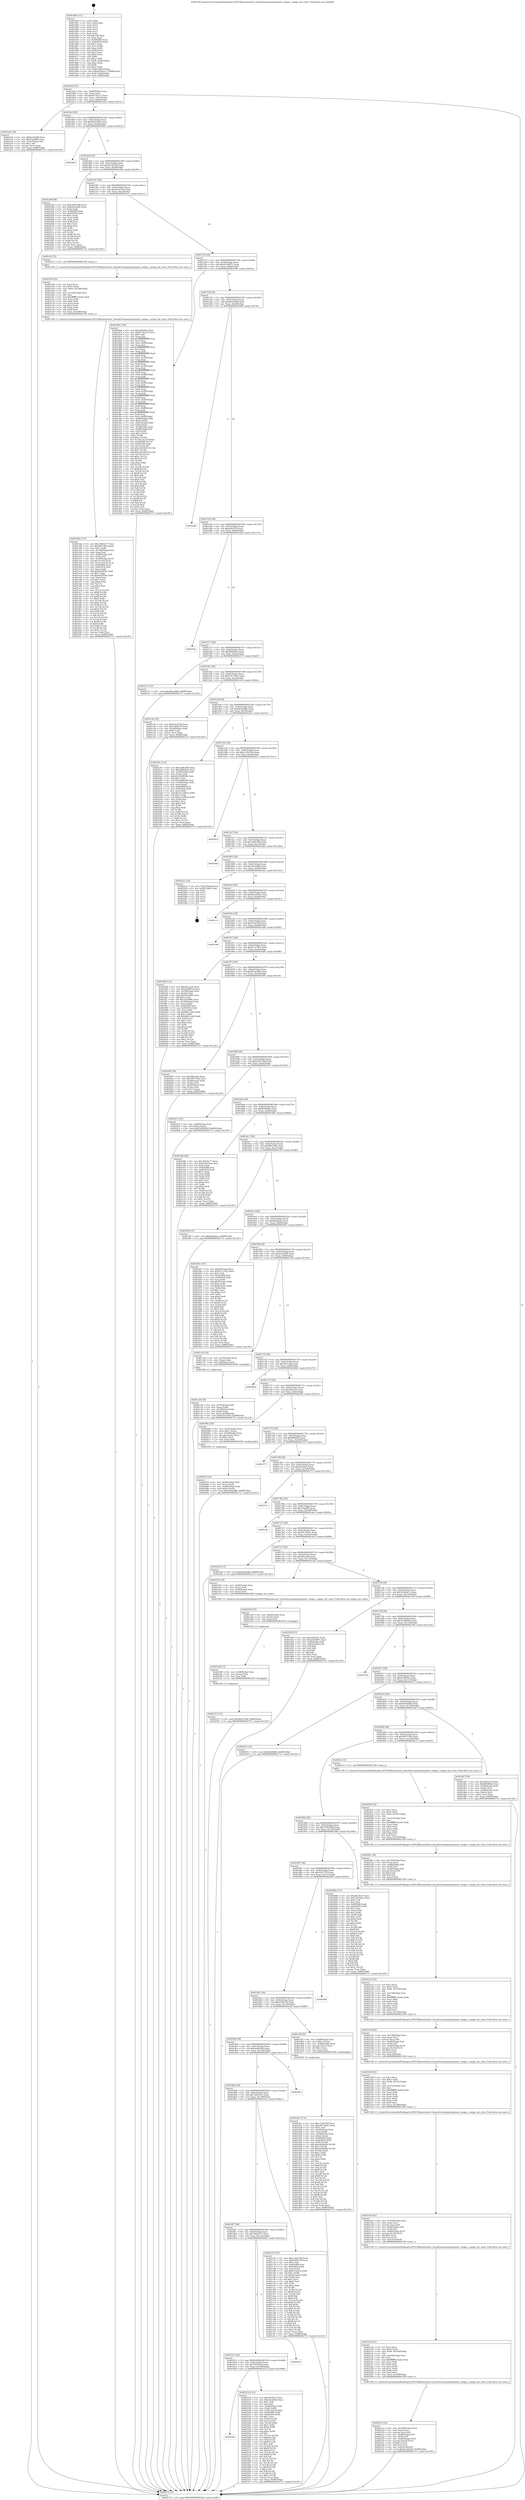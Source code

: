 digraph "0x401440" {
  label = "0x401440 (/mnt/c/Users/mathe/Desktop/tcc/POCII/binaries/extr_linuxdriversparportparport_amiga.c_amiga_init_state_Final-ollvm.out::main(0))"
  labelloc = "t"
  node[shape=record]

  Entry [label="",width=0.3,height=0.3,shape=circle,fillcolor=black,style=filled]
  "0x4014af" [label="{
     0x4014af [32]\l
     | [instrs]\l
     &nbsp;&nbsp;0x4014af \<+6\>: mov -0x88(%rbp),%eax\l
     &nbsp;&nbsp;0x4014b5 \<+2\>: mov %eax,%ecx\l
     &nbsp;&nbsp;0x4014b7 \<+6\>: sub $0x8170e273,%ecx\l
     &nbsp;&nbsp;0x4014bd \<+6\>: mov %eax,-0x9c(%rbp)\l
     &nbsp;&nbsp;0x4014c3 \<+6\>: mov %ecx,-0xa0(%rbp)\l
     &nbsp;&nbsp;0x4014c9 \<+6\>: je 0000000000401abe \<main+0x67e\>\l
  }"]
  "0x401abe" [label="{
     0x401abe [30]\l
     | [instrs]\l
     &nbsp;&nbsp;0x401abe \<+5\>: mov $0xfca1be89,%eax\l
     &nbsp;&nbsp;0x401ac3 \<+5\>: mov $0x25aa6ff3,%ecx\l
     &nbsp;&nbsp;0x401ac8 \<+3\>: mov -0x31(%rbp),%dl\l
     &nbsp;&nbsp;0x401acb \<+3\>: test $0x1,%dl\l
     &nbsp;&nbsp;0x401ace \<+3\>: cmovne %ecx,%eax\l
     &nbsp;&nbsp;0x401ad1 \<+6\>: mov %eax,-0x88(%rbp)\l
     &nbsp;&nbsp;0x401ad7 \<+5\>: jmp 0000000000402731 \<main+0x12f1\>\l
  }"]
  "0x4014cf" [label="{
     0x4014cf [28]\l
     | [instrs]\l
     &nbsp;&nbsp;0x4014cf \<+5\>: jmp 00000000004014d4 \<main+0x94\>\l
     &nbsp;&nbsp;0x4014d4 \<+6\>: mov -0x9c(%rbp),%eax\l
     &nbsp;&nbsp;0x4014da \<+5\>: sub $0x9622ebd5,%eax\l
     &nbsp;&nbsp;0x4014df \<+6\>: mov %eax,-0xa4(%rbp)\l
     &nbsp;&nbsp;0x4014e5 \<+6\>: je 0000000000402463 \<main+0x1023\>\l
  }"]
  Exit [label="",width=0.3,height=0.3,shape=circle,fillcolor=black,style=filled,peripheries=2]
  "0x402463" [label="{
     0x402463\l
  }", style=dashed]
  "0x4014eb" [label="{
     0x4014eb [28]\l
     | [instrs]\l
     &nbsp;&nbsp;0x4014eb \<+5\>: jmp 00000000004014f0 \<main+0xb0\>\l
     &nbsp;&nbsp;0x4014f0 \<+6\>: mov -0x9c(%rbp),%eax\l
     &nbsp;&nbsp;0x4014f6 \<+5\>: sub $0x9a14b226,%eax\l
     &nbsp;&nbsp;0x4014fb \<+6\>: mov %eax,-0xa8(%rbp)\l
     &nbsp;&nbsp;0x401501 \<+6\>: je 0000000000402246 \<main+0xe06\>\l
  }"]
  "0x40192f" [label="{
     0x40192f\l
  }", style=dashed]
  "0x402246" [label="{
     0x402246 [86]\l
     | [instrs]\l
     &nbsp;&nbsp;0x402246 \<+5\>: mov $0xca881406,%eax\l
     &nbsp;&nbsp;0x40224b \<+5\>: mov $0xbb3ae88c,%ecx\l
     &nbsp;&nbsp;0x402250 \<+2\>: xor %edx,%edx\l
     &nbsp;&nbsp;0x402252 \<+7\>: mov 0x405068,%esi\l
     &nbsp;&nbsp;0x402259 \<+7\>: mov 0x405054,%edi\l
     &nbsp;&nbsp;0x402260 \<+3\>: sub $0x1,%edx\l
     &nbsp;&nbsp;0x402263 \<+3\>: mov %esi,%r8d\l
     &nbsp;&nbsp;0x402266 \<+3\>: add %edx,%r8d\l
     &nbsp;&nbsp;0x402269 \<+4\>: imul %r8d,%esi\l
     &nbsp;&nbsp;0x40226d \<+3\>: and $0x1,%esi\l
     &nbsp;&nbsp;0x402270 \<+3\>: cmp $0x0,%esi\l
     &nbsp;&nbsp;0x402273 \<+4\>: sete %r9b\l
     &nbsp;&nbsp;0x402277 \<+3\>: cmp $0xa,%edi\l
     &nbsp;&nbsp;0x40227a \<+4\>: setl %r10b\l
     &nbsp;&nbsp;0x40227e \<+3\>: mov %r9b,%r11b\l
     &nbsp;&nbsp;0x402281 \<+3\>: and %r10b,%r11b\l
     &nbsp;&nbsp;0x402284 \<+3\>: xor %r10b,%r9b\l
     &nbsp;&nbsp;0x402287 \<+3\>: or %r9b,%r11b\l
     &nbsp;&nbsp;0x40228a \<+4\>: test $0x1,%r11b\l
     &nbsp;&nbsp;0x40228e \<+3\>: cmovne %ecx,%eax\l
     &nbsp;&nbsp;0x402291 \<+6\>: mov %eax,-0x88(%rbp)\l
     &nbsp;&nbsp;0x402297 \<+5\>: jmp 0000000000402731 \<main+0x12f1\>\l
  }"]
  "0x401507" [label="{
     0x401507 [28]\l
     | [instrs]\l
     &nbsp;&nbsp;0x401507 \<+5\>: jmp 000000000040150c \<main+0xcc\>\l
     &nbsp;&nbsp;0x40150c \<+6\>: mov -0x9c(%rbp),%eax\l
     &nbsp;&nbsp;0x401512 \<+5\>: sub $0x9cbb31da,%eax\l
     &nbsp;&nbsp;0x401517 \<+6\>: mov %eax,-0xac(%rbp)\l
     &nbsp;&nbsp;0x40151d \<+6\>: je 0000000000401e51 \<main+0xa11\>\l
  }"]
  "0x402514" [label="{
     0x402514 [152]\l
     | [instrs]\l
     &nbsp;&nbsp;0x402514 \<+5\>: mov $0xe0230c5,%eax\l
     &nbsp;&nbsp;0x402519 \<+5\>: mov $0xcdec06d4,%ecx\l
     &nbsp;&nbsp;0x40251e \<+2\>: mov $0x1,%dl\l
     &nbsp;&nbsp;0x402520 \<+2\>: xor %esi,%esi\l
     &nbsp;&nbsp;0x402522 \<+4\>: mov -0x80(%rbp),%rdi\l
     &nbsp;&nbsp;0x402526 \<+3\>: mov (%rdi),%r8d\l
     &nbsp;&nbsp;0x402529 \<+4\>: mov %r8d,-0x2c(%rbp)\l
     &nbsp;&nbsp;0x40252d \<+8\>: mov 0x405068,%r8d\l
     &nbsp;&nbsp;0x402535 \<+8\>: mov 0x405054,%r9d\l
     &nbsp;&nbsp;0x40253d \<+3\>: sub $0x1,%esi\l
     &nbsp;&nbsp;0x402540 \<+3\>: mov %r8d,%r10d\l
     &nbsp;&nbsp;0x402543 \<+3\>: add %esi,%r10d\l
     &nbsp;&nbsp;0x402546 \<+4\>: imul %r10d,%r8d\l
     &nbsp;&nbsp;0x40254a \<+4\>: and $0x1,%r8d\l
     &nbsp;&nbsp;0x40254e \<+4\>: cmp $0x0,%r8d\l
     &nbsp;&nbsp;0x402552 \<+4\>: sete %r11b\l
     &nbsp;&nbsp;0x402556 \<+4\>: cmp $0xa,%r9d\l
     &nbsp;&nbsp;0x40255a \<+3\>: setl %bl\l
     &nbsp;&nbsp;0x40255d \<+3\>: mov %r11b,%r14b\l
     &nbsp;&nbsp;0x402560 \<+4\>: xor $0xff,%r14b\l
     &nbsp;&nbsp;0x402564 \<+3\>: mov %bl,%r15b\l
     &nbsp;&nbsp;0x402567 \<+4\>: xor $0xff,%r15b\l
     &nbsp;&nbsp;0x40256b \<+3\>: xor $0x1,%dl\l
     &nbsp;&nbsp;0x40256e \<+3\>: mov %r14b,%r12b\l
     &nbsp;&nbsp;0x402571 \<+4\>: and $0xff,%r12b\l
     &nbsp;&nbsp;0x402575 \<+3\>: and %dl,%r11b\l
     &nbsp;&nbsp;0x402578 \<+3\>: mov %r15b,%r13b\l
     &nbsp;&nbsp;0x40257b \<+4\>: and $0xff,%r13b\l
     &nbsp;&nbsp;0x40257f \<+2\>: and %dl,%bl\l
     &nbsp;&nbsp;0x402581 \<+3\>: or %r11b,%r12b\l
     &nbsp;&nbsp;0x402584 \<+3\>: or %bl,%r13b\l
     &nbsp;&nbsp;0x402587 \<+3\>: xor %r13b,%r12b\l
     &nbsp;&nbsp;0x40258a \<+3\>: or %r15b,%r14b\l
     &nbsp;&nbsp;0x40258d \<+4\>: xor $0xff,%r14b\l
     &nbsp;&nbsp;0x402591 \<+3\>: or $0x1,%dl\l
     &nbsp;&nbsp;0x402594 \<+3\>: and %dl,%r14b\l
     &nbsp;&nbsp;0x402597 \<+3\>: or %r14b,%r12b\l
     &nbsp;&nbsp;0x40259a \<+4\>: test $0x1,%r12b\l
     &nbsp;&nbsp;0x40259e \<+3\>: cmovne %ecx,%eax\l
     &nbsp;&nbsp;0x4025a1 \<+6\>: mov %eax,-0x88(%rbp)\l
     &nbsp;&nbsp;0x4025a7 \<+5\>: jmp 0000000000402731 \<main+0x12f1\>\l
  }"]
  "0x401e51" [label="{
     0x401e51 [5]\l
     | [instrs]\l
     &nbsp;&nbsp;0x401e51 \<+5\>: call 0000000000401160 \<next_i\>\l
     | [calls]\l
     &nbsp;&nbsp;0x401160 \{1\} (/mnt/c/Users/mathe/Desktop/tcc/POCII/binaries/extr_linuxdriversparportparport_amiga.c_amiga_init_state_Final-ollvm.out::next_i)\l
  }"]
  "0x401523" [label="{
     0x401523 [28]\l
     | [instrs]\l
     &nbsp;&nbsp;0x401523 \<+5\>: jmp 0000000000401528 \<main+0xe8\>\l
     &nbsp;&nbsp;0x401528 \<+6\>: mov -0x9c(%rbp),%eax\l
     &nbsp;&nbsp;0x40152e \<+5\>: sub $0xa550d87c,%eax\l
     &nbsp;&nbsp;0x401533 \<+6\>: mov %eax,-0xb0(%rbp)\l
     &nbsp;&nbsp;0x401539 \<+6\>: je 000000000040196e \<main+0x52e\>\l
  }"]
  "0x401913" [label="{
     0x401913 [28]\l
     | [instrs]\l
     &nbsp;&nbsp;0x401913 \<+5\>: jmp 0000000000401918 \<main+0x4d8\>\l
     &nbsp;&nbsp;0x401918 \<+6\>: mov -0x9c(%rbp),%eax\l
     &nbsp;&nbsp;0x40191e \<+5\>: sub $0x7e8702ea,%eax\l
     &nbsp;&nbsp;0x401923 \<+6\>: mov %eax,-0x140(%rbp)\l
     &nbsp;&nbsp;0x401929 \<+6\>: je 0000000000402514 \<main+0x10d4\>\l
  }"]
  "0x40196e" [label="{
     0x40196e [336]\l
     | [instrs]\l
     &nbsp;&nbsp;0x40196e \<+5\>: mov $0xaefb2f3c,%eax\l
     &nbsp;&nbsp;0x401973 \<+5\>: mov $0x8170e273,%ecx\l
     &nbsp;&nbsp;0x401978 \<+2\>: mov $0x1,%dl\l
     &nbsp;&nbsp;0x40197a \<+3\>: mov %rsp,%rsi\l
     &nbsp;&nbsp;0x40197d \<+4\>: add $0xfffffffffffffff0,%rsi\l
     &nbsp;&nbsp;0x401981 \<+3\>: mov %rsi,%rsp\l
     &nbsp;&nbsp;0x401984 \<+4\>: mov %rsi,-0x80(%rbp)\l
     &nbsp;&nbsp;0x401988 \<+3\>: mov %rsp,%rsi\l
     &nbsp;&nbsp;0x40198b \<+4\>: add $0xfffffffffffffff0,%rsi\l
     &nbsp;&nbsp;0x40198f \<+3\>: mov %rsi,%rsp\l
     &nbsp;&nbsp;0x401992 \<+3\>: mov %rsp,%rdi\l
     &nbsp;&nbsp;0x401995 \<+4\>: add $0xfffffffffffffff0,%rdi\l
     &nbsp;&nbsp;0x401999 \<+3\>: mov %rdi,%rsp\l
     &nbsp;&nbsp;0x40199c \<+4\>: mov %rdi,-0x78(%rbp)\l
     &nbsp;&nbsp;0x4019a0 \<+3\>: mov %rsp,%rdi\l
     &nbsp;&nbsp;0x4019a3 \<+4\>: add $0xfffffffffffffff0,%rdi\l
     &nbsp;&nbsp;0x4019a7 \<+3\>: mov %rdi,%rsp\l
     &nbsp;&nbsp;0x4019aa \<+4\>: mov %rdi,-0x70(%rbp)\l
     &nbsp;&nbsp;0x4019ae \<+3\>: mov %rsp,%rdi\l
     &nbsp;&nbsp;0x4019b1 \<+4\>: add $0xfffffffffffffff0,%rdi\l
     &nbsp;&nbsp;0x4019b5 \<+3\>: mov %rdi,%rsp\l
     &nbsp;&nbsp;0x4019b8 \<+4\>: mov %rdi,-0x68(%rbp)\l
     &nbsp;&nbsp;0x4019bc \<+3\>: mov %rsp,%rdi\l
     &nbsp;&nbsp;0x4019bf \<+4\>: add $0xfffffffffffffff0,%rdi\l
     &nbsp;&nbsp;0x4019c3 \<+3\>: mov %rdi,%rsp\l
     &nbsp;&nbsp;0x4019c6 \<+4\>: mov %rdi,-0x60(%rbp)\l
     &nbsp;&nbsp;0x4019ca \<+3\>: mov %rsp,%rdi\l
     &nbsp;&nbsp;0x4019cd \<+4\>: add $0xfffffffffffffff0,%rdi\l
     &nbsp;&nbsp;0x4019d1 \<+3\>: mov %rdi,%rsp\l
     &nbsp;&nbsp;0x4019d4 \<+4\>: mov %rdi,-0x58(%rbp)\l
     &nbsp;&nbsp;0x4019d8 \<+3\>: mov %rsp,%rdi\l
     &nbsp;&nbsp;0x4019db \<+4\>: add $0xfffffffffffffff0,%rdi\l
     &nbsp;&nbsp;0x4019df \<+3\>: mov %rdi,%rsp\l
     &nbsp;&nbsp;0x4019e2 \<+4\>: mov %rdi,-0x50(%rbp)\l
     &nbsp;&nbsp;0x4019e6 \<+3\>: mov %rsp,%rdi\l
     &nbsp;&nbsp;0x4019e9 \<+4\>: add $0xfffffffffffffff0,%rdi\l
     &nbsp;&nbsp;0x4019ed \<+3\>: mov %rdi,%rsp\l
     &nbsp;&nbsp;0x4019f0 \<+4\>: mov %rdi,-0x48(%rbp)\l
     &nbsp;&nbsp;0x4019f4 \<+3\>: mov %rsp,%rdi\l
     &nbsp;&nbsp;0x4019f7 \<+4\>: add $0xfffffffffffffff0,%rdi\l
     &nbsp;&nbsp;0x4019fb \<+3\>: mov %rdi,%rsp\l
     &nbsp;&nbsp;0x4019fe \<+4\>: mov %rdi,-0x40(%rbp)\l
     &nbsp;&nbsp;0x401a02 \<+4\>: mov -0x80(%rbp),%rdi\l
     &nbsp;&nbsp;0x401a06 \<+6\>: movl $0x0,(%rdi)\l
     &nbsp;&nbsp;0x401a0c \<+7\>: mov -0x8c(%rbp),%r8d\l
     &nbsp;&nbsp;0x401a13 \<+3\>: mov %r8d,(%rsi)\l
     &nbsp;&nbsp;0x401a16 \<+4\>: mov -0x78(%rbp),%rdi\l
     &nbsp;&nbsp;0x401a1a \<+7\>: mov -0x98(%rbp),%r9\l
     &nbsp;&nbsp;0x401a21 \<+3\>: mov %r9,(%rdi)\l
     &nbsp;&nbsp;0x401a24 \<+3\>: cmpl $0x2,(%rsi)\l
     &nbsp;&nbsp;0x401a27 \<+4\>: setne %r10b\l
     &nbsp;&nbsp;0x401a2b \<+4\>: and $0x1,%r10b\l
     &nbsp;&nbsp;0x401a2f \<+4\>: mov %r10b,-0x31(%rbp)\l
     &nbsp;&nbsp;0x401a33 \<+8\>: mov 0x405068,%r11d\l
     &nbsp;&nbsp;0x401a3b \<+7\>: mov 0x405054,%ebx\l
     &nbsp;&nbsp;0x401a42 \<+3\>: mov %r11d,%r14d\l
     &nbsp;&nbsp;0x401a45 \<+7\>: sub $0xe3e63b35,%r14d\l
     &nbsp;&nbsp;0x401a4c \<+4\>: sub $0x1,%r14d\l
     &nbsp;&nbsp;0x401a50 \<+7\>: add $0xe3e63b35,%r14d\l
     &nbsp;&nbsp;0x401a57 \<+4\>: imul %r14d,%r11d\l
     &nbsp;&nbsp;0x401a5b \<+4\>: and $0x1,%r11d\l
     &nbsp;&nbsp;0x401a5f \<+4\>: cmp $0x0,%r11d\l
     &nbsp;&nbsp;0x401a63 \<+4\>: sete %r10b\l
     &nbsp;&nbsp;0x401a67 \<+3\>: cmp $0xa,%ebx\l
     &nbsp;&nbsp;0x401a6a \<+4\>: setl %r15b\l
     &nbsp;&nbsp;0x401a6e \<+3\>: mov %r10b,%r12b\l
     &nbsp;&nbsp;0x401a71 \<+4\>: xor $0xff,%r12b\l
     &nbsp;&nbsp;0x401a75 \<+3\>: mov %r15b,%r13b\l
     &nbsp;&nbsp;0x401a78 \<+4\>: xor $0xff,%r13b\l
     &nbsp;&nbsp;0x401a7c \<+3\>: xor $0x0,%dl\l
     &nbsp;&nbsp;0x401a7f \<+3\>: mov %r12b,%sil\l
     &nbsp;&nbsp;0x401a82 \<+4\>: and $0x0,%sil\l
     &nbsp;&nbsp;0x401a86 \<+3\>: and %dl,%r10b\l
     &nbsp;&nbsp;0x401a89 \<+3\>: mov %r13b,%dil\l
     &nbsp;&nbsp;0x401a8c \<+4\>: and $0x0,%dil\l
     &nbsp;&nbsp;0x401a90 \<+3\>: and %dl,%r15b\l
     &nbsp;&nbsp;0x401a93 \<+3\>: or %r10b,%sil\l
     &nbsp;&nbsp;0x401a96 \<+3\>: or %r15b,%dil\l
     &nbsp;&nbsp;0x401a99 \<+3\>: xor %dil,%sil\l
     &nbsp;&nbsp;0x401a9c \<+3\>: or %r13b,%r12b\l
     &nbsp;&nbsp;0x401a9f \<+4\>: xor $0xff,%r12b\l
     &nbsp;&nbsp;0x401aa3 \<+3\>: or $0x0,%dl\l
     &nbsp;&nbsp;0x401aa6 \<+3\>: and %dl,%r12b\l
     &nbsp;&nbsp;0x401aa9 \<+3\>: or %r12b,%sil\l
     &nbsp;&nbsp;0x401aac \<+4\>: test $0x1,%sil\l
     &nbsp;&nbsp;0x401ab0 \<+3\>: cmovne %ecx,%eax\l
     &nbsp;&nbsp;0x401ab3 \<+6\>: mov %eax,-0x88(%rbp)\l
     &nbsp;&nbsp;0x401ab9 \<+5\>: jmp 0000000000402731 \<main+0x12f1\>\l
  }"]
  "0x40153f" [label="{
     0x40153f [28]\l
     | [instrs]\l
     &nbsp;&nbsp;0x40153f \<+5\>: jmp 0000000000401544 \<main+0x104\>\l
     &nbsp;&nbsp;0x401544 \<+6\>: mov -0x9c(%rbp),%eax\l
     &nbsp;&nbsp;0x40154a \<+5\>: sub $0xa8ceb248,%eax\l
     &nbsp;&nbsp;0x40154f \<+6\>: mov %eax,-0xb4(%rbp)\l
     &nbsp;&nbsp;0x401555 \<+6\>: je 0000000000401b6f \<main+0x72f\>\l
  }"]
  "0x40265e" [label="{
     0x40265e\l
  }", style=dashed]
  "0x401b6f" [label="{
     0x401b6f\l
  }", style=dashed]
  "0x40155b" [label="{
     0x40155b [28]\l
     | [instrs]\l
     &nbsp;&nbsp;0x40155b \<+5\>: jmp 0000000000401560 \<main+0x120\>\l
     &nbsp;&nbsp;0x401560 \<+6\>: mov -0x9c(%rbp),%eax\l
     &nbsp;&nbsp;0x401566 \<+5\>: sub $0xaefb2f3c,%eax\l
     &nbsp;&nbsp;0x40156b \<+6\>: mov %eax,-0xb8(%rbp)\l
     &nbsp;&nbsp;0x401571 \<+6\>: je 00000000004025be \<main+0x117e\>\l
  }"]
  "0x402357" [label="{
     0x402357 [15]\l
     | [instrs]\l
     &nbsp;&nbsp;0x402357 \<+10\>: movl $0xeb2b156d,-0x88(%rbp)\l
     &nbsp;&nbsp;0x402361 \<+5\>: jmp 0000000000402731 \<main+0x12f1\>\l
  }"]
  "0x4025be" [label="{
     0x4025be\l
  }", style=dashed]
  "0x401577" [label="{
     0x401577 [28]\l
     | [instrs]\l
     &nbsp;&nbsp;0x401577 \<+5\>: jmp 000000000040157c \<main+0x13c\>\l
     &nbsp;&nbsp;0x40157c \<+6\>: mov -0x9c(%rbp),%eax\l
     &nbsp;&nbsp;0x401582 \<+5\>: sub $0xb68f58a2,%eax\l
     &nbsp;&nbsp;0x401587 \<+6\>: mov %eax,-0xbc(%rbp)\l
     &nbsp;&nbsp;0x40158d \<+6\>: je 0000000000402317 \<main+0xed7\>\l
  }"]
  "0x402348" [label="{
     0x402348 [15]\l
     | [instrs]\l
     &nbsp;&nbsp;0x402348 \<+4\>: mov -0x48(%rbp),%rax\l
     &nbsp;&nbsp;0x40234c \<+3\>: mov (%rax),%rax\l
     &nbsp;&nbsp;0x40234f \<+3\>: mov %rax,%rdi\l
     &nbsp;&nbsp;0x402352 \<+5\>: call 0000000000401030 \<free@plt\>\l
     | [calls]\l
     &nbsp;&nbsp;0x401030 \{1\} (unknown)\l
  }"]
  "0x402317" [label="{
     0x402317 [15]\l
     | [instrs]\l
     &nbsp;&nbsp;0x402317 \<+10\>: movl $0xd83ae68b,-0x88(%rbp)\l
     &nbsp;&nbsp;0x402321 \<+5\>: jmp 0000000000402731 \<main+0x12f1\>\l
  }"]
  "0x401593" [label="{
     0x401593 [28]\l
     | [instrs]\l
     &nbsp;&nbsp;0x401593 \<+5\>: jmp 0000000000401598 \<main+0x158\>\l
     &nbsp;&nbsp;0x401598 \<+6\>: mov -0x9c(%rbp),%eax\l
     &nbsp;&nbsp;0x40159e \<+5\>: sub $0xb7b71903,%eax\l
     &nbsp;&nbsp;0x4015a3 \<+6\>: mov %eax,-0xc0(%rbp)\l
     &nbsp;&nbsp;0x4015a9 \<+6\>: je 0000000000401c4e \<main+0x80e\>\l
  }"]
  "0x402339" [label="{
     0x402339 [15]\l
     | [instrs]\l
     &nbsp;&nbsp;0x402339 \<+4\>: mov -0x60(%rbp),%rax\l
     &nbsp;&nbsp;0x40233d \<+3\>: mov (%rax),%rax\l
     &nbsp;&nbsp;0x402340 \<+3\>: mov %rax,%rdi\l
     &nbsp;&nbsp;0x402343 \<+5\>: call 0000000000401030 \<free@plt\>\l
     | [calls]\l
     &nbsp;&nbsp;0x401030 \{1\} (unknown)\l
  }"]
  "0x401c4e" [label="{
     0x401c4e [30]\l
     | [instrs]\l
     &nbsp;&nbsp;0x401c4e \<+5\>: mov $0xd3aa57fd,%eax\l
     &nbsp;&nbsp;0x401c53 \<+5\>: mov $0x7a8201f5,%ecx\l
     &nbsp;&nbsp;0x401c58 \<+3\>: mov -0x30(%rbp),%edx\l
     &nbsp;&nbsp;0x401c5b \<+3\>: cmp $0x0,%edx\l
     &nbsp;&nbsp;0x401c5e \<+3\>: cmove %ecx,%eax\l
     &nbsp;&nbsp;0x401c61 \<+6\>: mov %eax,-0x88(%rbp)\l
     &nbsp;&nbsp;0x401c67 \<+5\>: jmp 0000000000402731 \<main+0x12f1\>\l
  }"]
  "0x4015af" [label="{
     0x4015af [28]\l
     | [instrs]\l
     &nbsp;&nbsp;0x4015af \<+5\>: jmp 00000000004015b4 \<main+0x174\>\l
     &nbsp;&nbsp;0x4015b4 \<+6\>: mov -0x9c(%rbp),%eax\l
     &nbsp;&nbsp;0x4015ba \<+5\>: sub $0xbb3ae88c,%eax\l
     &nbsp;&nbsp;0x4015bf \<+6\>: mov %eax,-0xc4(%rbp)\l
     &nbsp;&nbsp;0x4015c5 \<+6\>: je 000000000040229c \<main+0xe5c\>\l
  }"]
  "0x402212" [label="{
     0x402212 [52]\l
     | [instrs]\l
     &nbsp;&nbsp;0x402212 \<+6\>: mov -0x168(%rbp),%ecx\l
     &nbsp;&nbsp;0x402218 \<+3\>: imul %eax,%ecx\l
     &nbsp;&nbsp;0x40221b \<+3\>: movslq %ecx,%r8\l
     &nbsp;&nbsp;0x40221e \<+4\>: mov -0x48(%rbp),%r9\l
     &nbsp;&nbsp;0x402222 \<+3\>: mov (%r9),%r9\l
     &nbsp;&nbsp;0x402225 \<+4\>: mov -0x40(%rbp),%r10\l
     &nbsp;&nbsp;0x402229 \<+3\>: movslq (%r10),%r10\l
     &nbsp;&nbsp;0x40222c \<+4\>: shl $0x5,%r10\l
     &nbsp;&nbsp;0x402230 \<+3\>: add %r10,%r9\l
     &nbsp;&nbsp;0x402233 \<+4\>: mov %r8,0x18(%r9)\l
     &nbsp;&nbsp;0x402237 \<+10\>: movl $0x9a14b226,-0x88(%rbp)\l
     &nbsp;&nbsp;0x402241 \<+5\>: jmp 0000000000402731 \<main+0x12f1\>\l
  }"]
  "0x40229c" [label="{
     0x40229c [123]\l
     | [instrs]\l
     &nbsp;&nbsp;0x40229c \<+5\>: mov $0xca881406,%eax\l
     &nbsp;&nbsp;0x4022a1 \<+5\>: mov $0xb68f58a2,%ecx\l
     &nbsp;&nbsp;0x4022a6 \<+4\>: mov -0x40(%rbp),%rdx\l
     &nbsp;&nbsp;0x4022aa \<+2\>: mov (%rdx),%esi\l
     &nbsp;&nbsp;0x4022ac \<+6\>: add $0x30af620b,%esi\l
     &nbsp;&nbsp;0x4022b2 \<+3\>: add $0x1,%esi\l
     &nbsp;&nbsp;0x4022b5 \<+6\>: sub $0x30af620b,%esi\l
     &nbsp;&nbsp;0x4022bb \<+4\>: mov -0x40(%rbp),%rdx\l
     &nbsp;&nbsp;0x4022bf \<+2\>: mov %esi,(%rdx)\l
     &nbsp;&nbsp;0x4022c1 \<+7\>: mov 0x405068,%esi\l
     &nbsp;&nbsp;0x4022c8 \<+7\>: mov 0x405054,%edi\l
     &nbsp;&nbsp;0x4022cf \<+3\>: mov %esi,%r8d\l
     &nbsp;&nbsp;0x4022d2 \<+7\>: add $0x5c13463a,%r8d\l
     &nbsp;&nbsp;0x4022d9 \<+4\>: sub $0x1,%r8d\l
     &nbsp;&nbsp;0x4022dd \<+7\>: sub $0x5c13463a,%r8d\l
     &nbsp;&nbsp;0x4022e4 \<+4\>: imul %r8d,%esi\l
     &nbsp;&nbsp;0x4022e8 \<+3\>: and $0x1,%esi\l
     &nbsp;&nbsp;0x4022eb \<+3\>: cmp $0x0,%esi\l
     &nbsp;&nbsp;0x4022ee \<+4\>: sete %r9b\l
     &nbsp;&nbsp;0x4022f2 \<+3\>: cmp $0xa,%edi\l
     &nbsp;&nbsp;0x4022f5 \<+4\>: setl %r10b\l
     &nbsp;&nbsp;0x4022f9 \<+3\>: mov %r9b,%r11b\l
     &nbsp;&nbsp;0x4022fc \<+3\>: and %r10b,%r11b\l
     &nbsp;&nbsp;0x4022ff \<+3\>: xor %r10b,%r9b\l
     &nbsp;&nbsp;0x402302 \<+3\>: or %r9b,%r11b\l
     &nbsp;&nbsp;0x402305 \<+4\>: test $0x1,%r11b\l
     &nbsp;&nbsp;0x402309 \<+3\>: cmovne %ecx,%eax\l
     &nbsp;&nbsp;0x40230c \<+6\>: mov %eax,-0x88(%rbp)\l
     &nbsp;&nbsp;0x402312 \<+5\>: jmp 0000000000402731 \<main+0x12f1\>\l
  }"]
  "0x4015cb" [label="{
     0x4015cb [28]\l
     | [instrs]\l
     &nbsp;&nbsp;0x4015cb \<+5\>: jmp 00000000004015d0 \<main+0x190\>\l
     &nbsp;&nbsp;0x4015d0 \<+6\>: mov -0x9c(%rbp),%eax\l
     &nbsp;&nbsp;0x4015d6 \<+5\>: sub $0xc1d5a7bd,%eax\l
     &nbsp;&nbsp;0x4015db \<+6\>: mov %eax,-0xc8(%rbp)\l
     &nbsp;&nbsp;0x4015e1 \<+6\>: je 0000000000402621 \<main+0x11e1\>\l
  }"]
  "0x4021de" [label="{
     0x4021de [52]\l
     | [instrs]\l
     &nbsp;&nbsp;0x4021de \<+2\>: xor %ecx,%ecx\l
     &nbsp;&nbsp;0x4021e0 \<+5\>: mov $0x2,%edx\l
     &nbsp;&nbsp;0x4021e5 \<+6\>: mov %edx,-0x164(%rbp)\l
     &nbsp;&nbsp;0x4021eb \<+1\>: cltd\l
     &nbsp;&nbsp;0x4021ec \<+6\>: mov -0x164(%rbp),%esi\l
     &nbsp;&nbsp;0x4021f2 \<+2\>: idiv %esi\l
     &nbsp;&nbsp;0x4021f4 \<+6\>: imul $0xfffffffe,%edx,%edx\l
     &nbsp;&nbsp;0x4021fa \<+2\>: mov %ecx,%edi\l
     &nbsp;&nbsp;0x4021fc \<+2\>: sub %edx,%edi\l
     &nbsp;&nbsp;0x4021fe \<+2\>: mov %ecx,%edx\l
     &nbsp;&nbsp;0x402200 \<+3\>: sub $0x1,%edx\l
     &nbsp;&nbsp;0x402203 \<+2\>: add %edx,%edi\l
     &nbsp;&nbsp;0x402205 \<+2\>: sub %edi,%ecx\l
     &nbsp;&nbsp;0x402207 \<+6\>: mov %ecx,-0x168(%rbp)\l
     &nbsp;&nbsp;0x40220d \<+5\>: call 0000000000401160 \<next_i\>\l
     | [calls]\l
     &nbsp;&nbsp;0x401160 \{1\} (/mnt/c/Users/mathe/Desktop/tcc/POCII/binaries/extr_linuxdriversparportparport_amiga.c_amiga_init_state_Final-ollvm.out::next_i)\l
  }"]
  "0x402621" [label="{
     0x402621\l
  }", style=dashed]
  "0x4015e7" [label="{
     0x4015e7 [28]\l
     | [instrs]\l
     &nbsp;&nbsp;0x4015e7 \<+5\>: jmp 00000000004015ec \<main+0x1ac\>\l
     &nbsp;&nbsp;0x4015ec \<+6\>: mov -0x9c(%rbp),%eax\l
     &nbsp;&nbsp;0x4015f2 \<+5\>: sub $0xca881406,%eax\l
     &nbsp;&nbsp;0x4015f7 \<+6\>: mov %eax,-0xcc(%rbp)\l
     &nbsp;&nbsp;0x4015fd \<+6\>: je 00000000004026de \<main+0x129e\>\l
  }"]
  "0x4021b4" [label="{
     0x4021b4 [42]\l
     | [instrs]\l
     &nbsp;&nbsp;0x4021b4 \<+6\>: mov -0x160(%rbp),%ecx\l
     &nbsp;&nbsp;0x4021ba \<+3\>: imul %eax,%ecx\l
     &nbsp;&nbsp;0x4021bd \<+3\>: movslq %ecx,%r8\l
     &nbsp;&nbsp;0x4021c0 \<+4\>: mov -0x48(%rbp),%r9\l
     &nbsp;&nbsp;0x4021c4 \<+3\>: mov (%r9),%r9\l
     &nbsp;&nbsp;0x4021c7 \<+4\>: mov -0x40(%rbp),%r10\l
     &nbsp;&nbsp;0x4021cb \<+3\>: movslq (%r10),%r10\l
     &nbsp;&nbsp;0x4021ce \<+4\>: shl $0x5,%r10\l
     &nbsp;&nbsp;0x4021d2 \<+3\>: add %r10,%r9\l
     &nbsp;&nbsp;0x4021d5 \<+4\>: mov %r8,0x10(%r9)\l
     &nbsp;&nbsp;0x4021d9 \<+5\>: call 0000000000401160 \<next_i\>\l
     | [calls]\l
     &nbsp;&nbsp;0x401160 \{1\} (/mnt/c/Users/mathe/Desktop/tcc/POCII/binaries/extr_linuxdriversparportparport_amiga.c_amiga_init_state_Final-ollvm.out::next_i)\l
  }"]
  "0x4026de" [label="{
     0x4026de\l
  }", style=dashed]
  "0x401603" [label="{
     0x401603 [28]\l
     | [instrs]\l
     &nbsp;&nbsp;0x401603 \<+5\>: jmp 0000000000401608 \<main+0x1c8\>\l
     &nbsp;&nbsp;0x401608 \<+6\>: mov -0x9c(%rbp),%eax\l
     &nbsp;&nbsp;0x40160e \<+5\>: sub $0xcdec06d4,%eax\l
     &nbsp;&nbsp;0x401613 \<+6\>: mov %eax,-0xd0(%rbp)\l
     &nbsp;&nbsp;0x401619 \<+6\>: je 00000000004025ac \<main+0x116c\>\l
  }"]
  "0x402180" [label="{
     0x402180 [52]\l
     | [instrs]\l
     &nbsp;&nbsp;0x402180 \<+2\>: xor %ecx,%ecx\l
     &nbsp;&nbsp;0x402182 \<+5\>: mov $0x2,%edx\l
     &nbsp;&nbsp;0x402187 \<+6\>: mov %edx,-0x15c(%rbp)\l
     &nbsp;&nbsp;0x40218d \<+1\>: cltd\l
     &nbsp;&nbsp;0x40218e \<+6\>: mov -0x15c(%rbp),%esi\l
     &nbsp;&nbsp;0x402194 \<+2\>: idiv %esi\l
     &nbsp;&nbsp;0x402196 \<+6\>: imul $0xfffffffe,%edx,%edx\l
     &nbsp;&nbsp;0x40219c \<+2\>: mov %ecx,%edi\l
     &nbsp;&nbsp;0x40219e \<+2\>: sub %edx,%edi\l
     &nbsp;&nbsp;0x4021a0 \<+2\>: mov %ecx,%edx\l
     &nbsp;&nbsp;0x4021a2 \<+3\>: sub $0x1,%edx\l
     &nbsp;&nbsp;0x4021a5 \<+2\>: add %edx,%edi\l
     &nbsp;&nbsp;0x4021a7 \<+2\>: sub %edi,%ecx\l
     &nbsp;&nbsp;0x4021a9 \<+6\>: mov %ecx,-0x160(%rbp)\l
     &nbsp;&nbsp;0x4021af \<+5\>: call 0000000000401160 \<next_i\>\l
     | [calls]\l
     &nbsp;&nbsp;0x401160 \{1\} (/mnt/c/Users/mathe/Desktop/tcc/POCII/binaries/extr_linuxdriversparportparport_amiga.c_amiga_init_state_Final-ollvm.out::next_i)\l
  }"]
  "0x4025ac" [label="{
     0x4025ac [18]\l
     | [instrs]\l
     &nbsp;&nbsp;0x4025ac \<+3\>: mov -0x2c(%rbp),%eax\l
     &nbsp;&nbsp;0x4025af \<+4\>: lea -0x28(%rbp),%rsp\l
     &nbsp;&nbsp;0x4025b3 \<+1\>: pop %rbx\l
     &nbsp;&nbsp;0x4025b4 \<+2\>: pop %r12\l
     &nbsp;&nbsp;0x4025b6 \<+2\>: pop %r13\l
     &nbsp;&nbsp;0x4025b8 \<+2\>: pop %r14\l
     &nbsp;&nbsp;0x4025ba \<+2\>: pop %r15\l
     &nbsp;&nbsp;0x4025bc \<+1\>: pop %rbp\l
     &nbsp;&nbsp;0x4025bd \<+1\>: ret\l
  }"]
  "0x40161f" [label="{
     0x40161f [28]\l
     | [instrs]\l
     &nbsp;&nbsp;0x40161f \<+5\>: jmp 0000000000401624 \<main+0x1e4\>\l
     &nbsp;&nbsp;0x401624 \<+6\>: mov -0x9c(%rbp),%eax\l
     &nbsp;&nbsp;0x40162a \<+5\>: sub $0xd01a0442,%eax\l
     &nbsp;&nbsp;0x40162f \<+6\>: mov %eax,-0xd4(%rbp)\l
     &nbsp;&nbsp;0x401635 \<+6\>: je 0000000000401c11 \<main+0x7d1\>\l
  }"]
  "0x402156" [label="{
     0x402156 [42]\l
     | [instrs]\l
     &nbsp;&nbsp;0x402156 \<+6\>: mov -0x158(%rbp),%ecx\l
     &nbsp;&nbsp;0x40215c \<+3\>: imul %eax,%ecx\l
     &nbsp;&nbsp;0x40215f \<+3\>: movslq %ecx,%r8\l
     &nbsp;&nbsp;0x402162 \<+4\>: mov -0x48(%rbp),%r9\l
     &nbsp;&nbsp;0x402166 \<+3\>: mov (%r9),%r9\l
     &nbsp;&nbsp;0x402169 \<+4\>: mov -0x40(%rbp),%r10\l
     &nbsp;&nbsp;0x40216d \<+3\>: movslq (%r10),%r10\l
     &nbsp;&nbsp;0x402170 \<+4\>: shl $0x5,%r10\l
     &nbsp;&nbsp;0x402174 \<+3\>: add %r10,%r9\l
     &nbsp;&nbsp;0x402177 \<+4\>: mov %r8,0x8(%r9)\l
     &nbsp;&nbsp;0x40217b \<+5\>: call 0000000000401160 \<next_i\>\l
     | [calls]\l
     &nbsp;&nbsp;0x401160 \{1\} (/mnt/c/Users/mathe/Desktop/tcc/POCII/binaries/extr_linuxdriversparportparport_amiga.c_amiga_init_state_Final-ollvm.out::next_i)\l
  }"]
  "0x401c11" [label="{
     0x401c11\l
  }", style=dashed]
  "0x40163b" [label="{
     0x40163b [28]\l
     | [instrs]\l
     &nbsp;&nbsp;0x40163b \<+5\>: jmp 0000000000401640 \<main+0x200\>\l
     &nbsp;&nbsp;0x401640 \<+6\>: mov -0x9c(%rbp),%eax\l
     &nbsp;&nbsp;0x401646 \<+5\>: sub $0xd3aa57fd,%eax\l
     &nbsp;&nbsp;0x40164b \<+6\>: mov %eax,-0xd8(%rbp)\l
     &nbsp;&nbsp;0x401651 \<+6\>: je 0000000000402366 \<main+0xf26\>\l
  }"]
  "0x402122" [label="{
     0x402122 [52]\l
     | [instrs]\l
     &nbsp;&nbsp;0x402122 \<+2\>: xor %ecx,%ecx\l
     &nbsp;&nbsp;0x402124 \<+5\>: mov $0x2,%edx\l
     &nbsp;&nbsp;0x402129 \<+6\>: mov %edx,-0x154(%rbp)\l
     &nbsp;&nbsp;0x40212f \<+1\>: cltd\l
     &nbsp;&nbsp;0x402130 \<+6\>: mov -0x154(%rbp),%esi\l
     &nbsp;&nbsp;0x402136 \<+2\>: idiv %esi\l
     &nbsp;&nbsp;0x402138 \<+6\>: imul $0xfffffffe,%edx,%edx\l
     &nbsp;&nbsp;0x40213e \<+2\>: mov %ecx,%edi\l
     &nbsp;&nbsp;0x402140 \<+2\>: sub %edx,%edi\l
     &nbsp;&nbsp;0x402142 \<+2\>: mov %ecx,%edx\l
     &nbsp;&nbsp;0x402144 \<+3\>: sub $0x1,%edx\l
     &nbsp;&nbsp;0x402147 \<+2\>: add %edx,%edi\l
     &nbsp;&nbsp;0x402149 \<+2\>: sub %edi,%ecx\l
     &nbsp;&nbsp;0x40214b \<+6\>: mov %ecx,-0x158(%rbp)\l
     &nbsp;&nbsp;0x402151 \<+5\>: call 0000000000401160 \<next_i\>\l
     | [calls]\l
     &nbsp;&nbsp;0x401160 \{1\} (/mnt/c/Users/mathe/Desktop/tcc/POCII/binaries/extr_linuxdriversparportparport_amiga.c_amiga_init_state_Final-ollvm.out::next_i)\l
  }"]
  "0x402366" [label="{
     0x402366\l
  }", style=dashed]
  "0x401657" [label="{
     0x401657 [28]\l
     | [instrs]\l
     &nbsp;&nbsp;0x401657 \<+5\>: jmp 000000000040165c \<main+0x21c\>\l
     &nbsp;&nbsp;0x40165c \<+6\>: mov -0x9c(%rbp),%eax\l
     &nbsp;&nbsp;0x401662 \<+5\>: sub $0xd71c7453,%eax\l
     &nbsp;&nbsp;0x401667 \<+6\>: mov %eax,-0xdc(%rbp)\l
     &nbsp;&nbsp;0x40166d \<+6\>: je 0000000000401fd8 \<main+0xb98\>\l
  }"]
  "0x4020fc" [label="{
     0x4020fc [38]\l
     | [instrs]\l
     &nbsp;&nbsp;0x4020fc \<+6\>: mov -0x150(%rbp),%ecx\l
     &nbsp;&nbsp;0x402102 \<+3\>: imul %eax,%ecx\l
     &nbsp;&nbsp;0x402105 \<+4\>: mov -0x48(%rbp),%r8\l
     &nbsp;&nbsp;0x402109 \<+3\>: mov (%r8),%r8\l
     &nbsp;&nbsp;0x40210c \<+4\>: mov -0x40(%rbp),%r9\l
     &nbsp;&nbsp;0x402110 \<+3\>: movslq (%r9),%r9\l
     &nbsp;&nbsp;0x402113 \<+4\>: shl $0x5,%r9\l
     &nbsp;&nbsp;0x402117 \<+3\>: add %r9,%r8\l
     &nbsp;&nbsp;0x40211a \<+3\>: mov %ecx,(%r8)\l
     &nbsp;&nbsp;0x40211d \<+5\>: call 0000000000401160 \<next_i\>\l
     | [calls]\l
     &nbsp;&nbsp;0x401160 \{1\} (/mnt/c/Users/mathe/Desktop/tcc/POCII/binaries/extr_linuxdriversparportparport_amiga.c_amiga_init_state_Final-ollvm.out::next_i)\l
  }"]
  "0x401fd8" [label="{
     0x401fd8 [123]\l
     | [instrs]\l
     &nbsp;&nbsp;0x401fd8 \<+5\>: mov $0x4451aeb,%eax\l
     &nbsp;&nbsp;0x401fdd \<+5\>: mov $0x42df95ea,%ecx\l
     &nbsp;&nbsp;0x401fe2 \<+4\>: mov -0x58(%rbp),%rdx\l
     &nbsp;&nbsp;0x401fe6 \<+2\>: mov (%rdx),%esi\l
     &nbsp;&nbsp;0x401fe8 \<+6\>: add $0x1b5cd86c,%esi\l
     &nbsp;&nbsp;0x401fee \<+3\>: add $0x1,%esi\l
     &nbsp;&nbsp;0x401ff1 \<+6\>: sub $0x1b5cd86c,%esi\l
     &nbsp;&nbsp;0x401ff7 \<+4\>: mov -0x58(%rbp),%rdx\l
     &nbsp;&nbsp;0x401ffb \<+2\>: mov %esi,(%rdx)\l
     &nbsp;&nbsp;0x401ffd \<+7\>: mov 0x405068,%esi\l
     &nbsp;&nbsp;0x402004 \<+7\>: mov 0x405054,%edi\l
     &nbsp;&nbsp;0x40200b \<+3\>: mov %esi,%r8d\l
     &nbsp;&nbsp;0x40200e \<+7\>: sub $0x6867cc6d,%r8d\l
     &nbsp;&nbsp;0x402015 \<+4\>: sub $0x1,%r8d\l
     &nbsp;&nbsp;0x402019 \<+7\>: add $0x6867cc6d,%r8d\l
     &nbsp;&nbsp;0x402020 \<+4\>: imul %r8d,%esi\l
     &nbsp;&nbsp;0x402024 \<+3\>: and $0x1,%esi\l
     &nbsp;&nbsp;0x402027 \<+3\>: cmp $0x0,%esi\l
     &nbsp;&nbsp;0x40202a \<+4\>: sete %r9b\l
     &nbsp;&nbsp;0x40202e \<+3\>: cmp $0xa,%edi\l
     &nbsp;&nbsp;0x402031 \<+4\>: setl %r10b\l
     &nbsp;&nbsp;0x402035 \<+3\>: mov %r9b,%r11b\l
     &nbsp;&nbsp;0x402038 \<+3\>: and %r10b,%r11b\l
     &nbsp;&nbsp;0x40203b \<+3\>: xor %r10b,%r9b\l
     &nbsp;&nbsp;0x40203e \<+3\>: or %r9b,%r11b\l
     &nbsp;&nbsp;0x402041 \<+4\>: test $0x1,%r11b\l
     &nbsp;&nbsp;0x402045 \<+3\>: cmovne %ecx,%eax\l
     &nbsp;&nbsp;0x402048 \<+6\>: mov %eax,-0x88(%rbp)\l
     &nbsp;&nbsp;0x40204e \<+5\>: jmp 0000000000402731 \<main+0x12f1\>\l
  }"]
  "0x401673" [label="{
     0x401673 [28]\l
     | [instrs]\l
     &nbsp;&nbsp;0x401673 \<+5\>: jmp 0000000000401678 \<main+0x238\>\l
     &nbsp;&nbsp;0x401678 \<+6\>: mov -0x9c(%rbp),%eax\l
     &nbsp;&nbsp;0x40167e \<+5\>: sub $0xd83ae68b,%eax\l
     &nbsp;&nbsp;0x401683 \<+6\>: mov %eax,-0xe0(%rbp)\l
     &nbsp;&nbsp;0x401689 \<+6\>: je 000000000040209f \<main+0xc5f\>\l
  }"]
  "0x4020c8" [label="{
     0x4020c8 [52]\l
     | [instrs]\l
     &nbsp;&nbsp;0x4020c8 \<+2\>: xor %ecx,%ecx\l
     &nbsp;&nbsp;0x4020ca \<+5\>: mov $0x2,%edx\l
     &nbsp;&nbsp;0x4020cf \<+6\>: mov %edx,-0x14c(%rbp)\l
     &nbsp;&nbsp;0x4020d5 \<+1\>: cltd\l
     &nbsp;&nbsp;0x4020d6 \<+6\>: mov -0x14c(%rbp),%esi\l
     &nbsp;&nbsp;0x4020dc \<+2\>: idiv %esi\l
     &nbsp;&nbsp;0x4020de \<+6\>: imul $0xfffffffe,%edx,%edx\l
     &nbsp;&nbsp;0x4020e4 \<+2\>: mov %ecx,%edi\l
     &nbsp;&nbsp;0x4020e6 \<+2\>: sub %edx,%edi\l
     &nbsp;&nbsp;0x4020e8 \<+2\>: mov %ecx,%edx\l
     &nbsp;&nbsp;0x4020ea \<+3\>: sub $0x1,%edx\l
     &nbsp;&nbsp;0x4020ed \<+2\>: add %edx,%edi\l
     &nbsp;&nbsp;0x4020ef \<+2\>: sub %edi,%ecx\l
     &nbsp;&nbsp;0x4020f1 \<+6\>: mov %ecx,-0x150(%rbp)\l
     &nbsp;&nbsp;0x4020f7 \<+5\>: call 0000000000401160 \<next_i\>\l
     | [calls]\l
     &nbsp;&nbsp;0x401160 \{1\} (/mnt/c/Users/mathe/Desktop/tcc/POCII/binaries/extr_linuxdriversparportparport_amiga.c_amiga_init_state_Final-ollvm.out::next_i)\l
  }"]
  "0x40209f" [label="{
     0x40209f [36]\l
     | [instrs]\l
     &nbsp;&nbsp;0x40209f \<+5\>: mov $0x28fcae6a,%eax\l
     &nbsp;&nbsp;0x4020a4 \<+5\>: mov $0x50f71260,%ecx\l
     &nbsp;&nbsp;0x4020a9 \<+4\>: mov -0x40(%rbp),%rdx\l
     &nbsp;&nbsp;0x4020ad \<+2\>: mov (%rdx),%esi\l
     &nbsp;&nbsp;0x4020af \<+4\>: mov -0x50(%rbp),%rdx\l
     &nbsp;&nbsp;0x4020b3 \<+2\>: cmp (%rdx),%esi\l
     &nbsp;&nbsp;0x4020b5 \<+3\>: cmovl %ecx,%eax\l
     &nbsp;&nbsp;0x4020b8 \<+6\>: mov %eax,-0x88(%rbp)\l
     &nbsp;&nbsp;0x4020be \<+5\>: jmp 0000000000402731 \<main+0x12f1\>\l
  }"]
  "0x40168f" [label="{
     0x40168f [28]\l
     | [instrs]\l
     &nbsp;&nbsp;0x40168f \<+5\>: jmp 0000000000401694 \<main+0x254\>\l
     &nbsp;&nbsp;0x401694 \<+6\>: mov -0x9c(%rbp),%eax\l
     &nbsp;&nbsp;0x40169a \<+5\>: sub $0xeb2b156d,%eax\l
     &nbsp;&nbsp;0x40169f \<+6\>: mov %eax,-0xe4(%rbp)\l
     &nbsp;&nbsp;0x4016a5 \<+6\>: je 0000000000402472 \<main+0x1032\>\l
  }"]
  "0x40207f" [label="{
     0x40207f [32]\l
     | [instrs]\l
     &nbsp;&nbsp;0x40207f \<+4\>: mov -0x48(%rbp),%rdi\l
     &nbsp;&nbsp;0x402083 \<+3\>: mov %rax,(%rdi)\l
     &nbsp;&nbsp;0x402086 \<+4\>: mov -0x40(%rbp),%rax\l
     &nbsp;&nbsp;0x40208a \<+6\>: movl $0x0,(%rax)\l
     &nbsp;&nbsp;0x402090 \<+10\>: movl $0xd83ae68b,-0x88(%rbp)\l
     &nbsp;&nbsp;0x40209a \<+5\>: jmp 0000000000402731 \<main+0x12f1\>\l
  }"]
  "0x402472" [label="{
     0x402472 [25]\l
     | [instrs]\l
     &nbsp;&nbsp;0x402472 \<+4\>: mov -0x80(%rbp),%rax\l
     &nbsp;&nbsp;0x402476 \<+6\>: movl $0x0,(%rax)\l
     &nbsp;&nbsp;0x40247c \<+10\>: movl $0x53001849,-0x88(%rbp)\l
     &nbsp;&nbsp;0x402486 \<+5\>: jmp 0000000000402731 \<main+0x12f1\>\l
  }"]
  "0x4016ab" [label="{
     0x4016ab [28]\l
     | [instrs]\l
     &nbsp;&nbsp;0x4016ab \<+5\>: jmp 00000000004016b0 \<main+0x270\>\l
     &nbsp;&nbsp;0x4016b0 \<+6\>: mov -0x9c(%rbp),%eax\l
     &nbsp;&nbsp;0x4016b6 \<+5\>: sub $0xf8209da0,%eax\l
     &nbsp;&nbsp;0x4016bb \<+6\>: mov %eax,-0xe8(%rbp)\l
     &nbsp;&nbsp;0x4016c1 \<+6\>: je 0000000000401dfb \<main+0x9bb\>\l
  }"]
  "0x401e8a" [label="{
     0x401e8a [172]\l
     | [instrs]\l
     &nbsp;&nbsp;0x401e8a \<+5\>: mov $0x7b6c6c77,%ecx\l
     &nbsp;&nbsp;0x401e8f \<+5\>: mov $0xf907c60a,%edx\l
     &nbsp;&nbsp;0x401e94 \<+3\>: mov $0x1,%r8b\l
     &nbsp;&nbsp;0x401e97 \<+6\>: mov -0x148(%rbp),%esi\l
     &nbsp;&nbsp;0x401e9d \<+3\>: imul %eax,%esi\l
     &nbsp;&nbsp;0x401ea0 \<+4\>: mov -0x60(%rbp),%r9\l
     &nbsp;&nbsp;0x401ea4 \<+3\>: mov (%r9),%r9\l
     &nbsp;&nbsp;0x401ea7 \<+4\>: mov -0x58(%rbp),%r10\l
     &nbsp;&nbsp;0x401eab \<+3\>: movslq (%r10),%r10\l
     &nbsp;&nbsp;0x401eae \<+4\>: mov %esi,(%r9,%r10,4)\l
     &nbsp;&nbsp;0x401eb2 \<+7\>: mov 0x405068,%eax\l
     &nbsp;&nbsp;0x401eb9 \<+7\>: mov 0x405054,%esi\l
     &nbsp;&nbsp;0x401ec0 \<+2\>: mov %eax,%edi\l
     &nbsp;&nbsp;0x401ec2 \<+6\>: add $0xbef3950e,%edi\l
     &nbsp;&nbsp;0x401ec8 \<+3\>: sub $0x1,%edi\l
     &nbsp;&nbsp;0x401ecb \<+6\>: sub $0xbef3950e,%edi\l
     &nbsp;&nbsp;0x401ed1 \<+3\>: imul %edi,%eax\l
     &nbsp;&nbsp;0x401ed4 \<+3\>: and $0x1,%eax\l
     &nbsp;&nbsp;0x401ed7 \<+3\>: cmp $0x0,%eax\l
     &nbsp;&nbsp;0x401eda \<+4\>: sete %r11b\l
     &nbsp;&nbsp;0x401ede \<+3\>: cmp $0xa,%esi\l
     &nbsp;&nbsp;0x401ee1 \<+3\>: setl %bl\l
     &nbsp;&nbsp;0x401ee4 \<+3\>: mov %r11b,%r14b\l
     &nbsp;&nbsp;0x401ee7 \<+4\>: xor $0xff,%r14b\l
     &nbsp;&nbsp;0x401eeb \<+3\>: mov %bl,%r15b\l
     &nbsp;&nbsp;0x401eee \<+4\>: xor $0xff,%r15b\l
     &nbsp;&nbsp;0x401ef2 \<+4\>: xor $0x0,%r8b\l
     &nbsp;&nbsp;0x401ef6 \<+3\>: mov %r14b,%r12b\l
     &nbsp;&nbsp;0x401ef9 \<+4\>: and $0x0,%r12b\l
     &nbsp;&nbsp;0x401efd \<+3\>: and %r8b,%r11b\l
     &nbsp;&nbsp;0x401f00 \<+3\>: mov %r15b,%r13b\l
     &nbsp;&nbsp;0x401f03 \<+4\>: and $0x0,%r13b\l
     &nbsp;&nbsp;0x401f07 \<+3\>: and %r8b,%bl\l
     &nbsp;&nbsp;0x401f0a \<+3\>: or %r11b,%r12b\l
     &nbsp;&nbsp;0x401f0d \<+3\>: or %bl,%r13b\l
     &nbsp;&nbsp;0x401f10 \<+3\>: xor %r13b,%r12b\l
     &nbsp;&nbsp;0x401f13 \<+3\>: or %r15b,%r14b\l
     &nbsp;&nbsp;0x401f16 \<+4\>: xor $0xff,%r14b\l
     &nbsp;&nbsp;0x401f1a \<+4\>: or $0x0,%r8b\l
     &nbsp;&nbsp;0x401f1e \<+3\>: and %r8b,%r14b\l
     &nbsp;&nbsp;0x401f21 \<+3\>: or %r14b,%r12b\l
     &nbsp;&nbsp;0x401f24 \<+4\>: test $0x1,%r12b\l
     &nbsp;&nbsp;0x401f28 \<+3\>: cmovne %edx,%ecx\l
     &nbsp;&nbsp;0x401f2b \<+6\>: mov %ecx,-0x88(%rbp)\l
     &nbsp;&nbsp;0x401f31 \<+5\>: jmp 0000000000402731 \<main+0x12f1\>\l
  }"]
  "0x401dfb" [label="{
     0x401dfb [86]\l
     | [instrs]\l
     &nbsp;&nbsp;0x401dfb \<+5\>: mov $0x7b6c6c77,%eax\l
     &nbsp;&nbsp;0x401e00 \<+5\>: mov $0x9cbb31da,%ecx\l
     &nbsp;&nbsp;0x401e05 \<+2\>: xor %edx,%edx\l
     &nbsp;&nbsp;0x401e07 \<+7\>: mov 0x405068,%esi\l
     &nbsp;&nbsp;0x401e0e \<+7\>: mov 0x405054,%edi\l
     &nbsp;&nbsp;0x401e15 \<+3\>: sub $0x1,%edx\l
     &nbsp;&nbsp;0x401e18 \<+3\>: mov %esi,%r8d\l
     &nbsp;&nbsp;0x401e1b \<+3\>: add %edx,%r8d\l
     &nbsp;&nbsp;0x401e1e \<+4\>: imul %r8d,%esi\l
     &nbsp;&nbsp;0x401e22 \<+3\>: and $0x1,%esi\l
     &nbsp;&nbsp;0x401e25 \<+3\>: cmp $0x0,%esi\l
     &nbsp;&nbsp;0x401e28 \<+4\>: sete %r9b\l
     &nbsp;&nbsp;0x401e2c \<+3\>: cmp $0xa,%edi\l
     &nbsp;&nbsp;0x401e2f \<+4\>: setl %r10b\l
     &nbsp;&nbsp;0x401e33 \<+3\>: mov %r9b,%r11b\l
     &nbsp;&nbsp;0x401e36 \<+3\>: and %r10b,%r11b\l
     &nbsp;&nbsp;0x401e39 \<+3\>: xor %r10b,%r9b\l
     &nbsp;&nbsp;0x401e3c \<+3\>: or %r9b,%r11b\l
     &nbsp;&nbsp;0x401e3f \<+4\>: test $0x1,%r11b\l
     &nbsp;&nbsp;0x401e43 \<+3\>: cmovne %ecx,%eax\l
     &nbsp;&nbsp;0x401e46 \<+6\>: mov %eax,-0x88(%rbp)\l
     &nbsp;&nbsp;0x401e4c \<+5\>: jmp 0000000000402731 \<main+0x12f1\>\l
  }"]
  "0x4016c7" [label="{
     0x4016c7 [28]\l
     | [instrs]\l
     &nbsp;&nbsp;0x4016c7 \<+5\>: jmp 00000000004016cc \<main+0x28c\>\l
     &nbsp;&nbsp;0x4016cc \<+6\>: mov -0x9c(%rbp),%eax\l
     &nbsp;&nbsp;0x4016d2 \<+5\>: sub $0xf907c60a,%eax\l
     &nbsp;&nbsp;0x4016d7 \<+6\>: mov %eax,-0xec(%rbp)\l
     &nbsp;&nbsp;0x4016dd \<+6\>: je 0000000000401f36 \<main+0xaf6\>\l
  }"]
  "0x401e56" [label="{
     0x401e56 [52]\l
     | [instrs]\l
     &nbsp;&nbsp;0x401e56 \<+2\>: xor %ecx,%ecx\l
     &nbsp;&nbsp;0x401e58 \<+5\>: mov $0x2,%edx\l
     &nbsp;&nbsp;0x401e5d \<+6\>: mov %edx,-0x144(%rbp)\l
     &nbsp;&nbsp;0x401e63 \<+1\>: cltd\l
     &nbsp;&nbsp;0x401e64 \<+6\>: mov -0x144(%rbp),%esi\l
     &nbsp;&nbsp;0x401e6a \<+2\>: idiv %esi\l
     &nbsp;&nbsp;0x401e6c \<+6\>: imul $0xfffffffe,%edx,%edx\l
     &nbsp;&nbsp;0x401e72 \<+2\>: mov %ecx,%edi\l
     &nbsp;&nbsp;0x401e74 \<+2\>: sub %edx,%edi\l
     &nbsp;&nbsp;0x401e76 \<+2\>: mov %ecx,%edx\l
     &nbsp;&nbsp;0x401e78 \<+3\>: sub $0x1,%edx\l
     &nbsp;&nbsp;0x401e7b \<+2\>: add %edx,%edi\l
     &nbsp;&nbsp;0x401e7d \<+2\>: sub %edi,%ecx\l
     &nbsp;&nbsp;0x401e7f \<+6\>: mov %ecx,-0x148(%rbp)\l
     &nbsp;&nbsp;0x401e85 \<+5\>: call 0000000000401160 \<next_i\>\l
     | [calls]\l
     &nbsp;&nbsp;0x401160 \{1\} (/mnt/c/Users/mathe/Desktop/tcc/POCII/binaries/extr_linuxdriversparportparport_amiga.c_amiga_init_state_Final-ollvm.out::next_i)\l
  }"]
  "0x401f36" [label="{
     0x401f36 [15]\l
     | [instrs]\l
     &nbsp;&nbsp;0x401f36 \<+10\>: movl $0xfa6ad5ac,-0x88(%rbp)\l
     &nbsp;&nbsp;0x401f40 \<+5\>: jmp 0000000000402731 \<main+0x12f1\>\l
  }"]
  "0x4016e3" [label="{
     0x4016e3 [28]\l
     | [instrs]\l
     &nbsp;&nbsp;0x4016e3 \<+5\>: jmp 00000000004016e8 \<main+0x2a8\>\l
     &nbsp;&nbsp;0x4016e8 \<+6\>: mov -0x9c(%rbp),%eax\l
     &nbsp;&nbsp;0x4016ee \<+5\>: sub $0xfa6ad5ac,%eax\l
     &nbsp;&nbsp;0x4016f3 \<+6\>: mov %eax,-0xf0(%rbp)\l
     &nbsp;&nbsp;0x4016f9 \<+6\>: je 0000000000401f45 \<main+0xb05\>\l
  }"]
  "0x401d1c" [label="{
     0x401d1c [172]\l
     | [instrs]\l
     &nbsp;&nbsp;0x401d1c \<+5\>: mov $0xc1d5a7bd,%ecx\l
     &nbsp;&nbsp;0x401d21 \<+5\>: mov $0x28176ad1,%edx\l
     &nbsp;&nbsp;0x401d26 \<+3\>: mov $0x1,%sil\l
     &nbsp;&nbsp;0x401d29 \<+4\>: mov -0x60(%rbp),%rdi\l
     &nbsp;&nbsp;0x401d2d \<+3\>: mov %rax,(%rdi)\l
     &nbsp;&nbsp;0x401d30 \<+4\>: mov -0x58(%rbp),%rax\l
     &nbsp;&nbsp;0x401d34 \<+6\>: movl $0x0,(%rax)\l
     &nbsp;&nbsp;0x401d3a \<+8\>: mov 0x405068,%r8d\l
     &nbsp;&nbsp;0x401d42 \<+8\>: mov 0x405054,%r9d\l
     &nbsp;&nbsp;0x401d4a \<+3\>: mov %r8d,%r10d\l
     &nbsp;&nbsp;0x401d4d \<+7\>: add $0xc8cb6d9e,%r10d\l
     &nbsp;&nbsp;0x401d54 \<+4\>: sub $0x1,%r10d\l
     &nbsp;&nbsp;0x401d58 \<+7\>: sub $0xc8cb6d9e,%r10d\l
     &nbsp;&nbsp;0x401d5f \<+4\>: imul %r10d,%r8d\l
     &nbsp;&nbsp;0x401d63 \<+4\>: and $0x1,%r8d\l
     &nbsp;&nbsp;0x401d67 \<+4\>: cmp $0x0,%r8d\l
     &nbsp;&nbsp;0x401d6b \<+4\>: sete %r11b\l
     &nbsp;&nbsp;0x401d6f \<+4\>: cmp $0xa,%r9d\l
     &nbsp;&nbsp;0x401d73 \<+3\>: setl %bl\l
     &nbsp;&nbsp;0x401d76 \<+3\>: mov %r11b,%r14b\l
     &nbsp;&nbsp;0x401d79 \<+4\>: xor $0xff,%r14b\l
     &nbsp;&nbsp;0x401d7d \<+3\>: mov %bl,%r15b\l
     &nbsp;&nbsp;0x401d80 \<+4\>: xor $0xff,%r15b\l
     &nbsp;&nbsp;0x401d84 \<+4\>: xor $0x1,%sil\l
     &nbsp;&nbsp;0x401d88 \<+3\>: mov %r14b,%r12b\l
     &nbsp;&nbsp;0x401d8b \<+4\>: and $0xff,%r12b\l
     &nbsp;&nbsp;0x401d8f \<+3\>: and %sil,%r11b\l
     &nbsp;&nbsp;0x401d92 \<+3\>: mov %r15b,%r13b\l
     &nbsp;&nbsp;0x401d95 \<+4\>: and $0xff,%r13b\l
     &nbsp;&nbsp;0x401d99 \<+3\>: and %sil,%bl\l
     &nbsp;&nbsp;0x401d9c \<+3\>: or %r11b,%r12b\l
     &nbsp;&nbsp;0x401d9f \<+3\>: or %bl,%r13b\l
     &nbsp;&nbsp;0x401da2 \<+3\>: xor %r13b,%r12b\l
     &nbsp;&nbsp;0x401da5 \<+3\>: or %r15b,%r14b\l
     &nbsp;&nbsp;0x401da8 \<+4\>: xor $0xff,%r14b\l
     &nbsp;&nbsp;0x401dac \<+4\>: or $0x1,%sil\l
     &nbsp;&nbsp;0x401db0 \<+3\>: and %sil,%r14b\l
     &nbsp;&nbsp;0x401db3 \<+3\>: or %r14b,%r12b\l
     &nbsp;&nbsp;0x401db6 \<+4\>: test $0x1,%r12b\l
     &nbsp;&nbsp;0x401dba \<+3\>: cmovne %edx,%ecx\l
     &nbsp;&nbsp;0x401dbd \<+6\>: mov %ecx,-0x88(%rbp)\l
     &nbsp;&nbsp;0x401dc3 \<+5\>: jmp 0000000000402731 \<main+0x12f1\>\l
  }"]
  "0x401f45" [label="{
     0x401f45 [147]\l
     | [instrs]\l
     &nbsp;&nbsp;0x401f45 \<+5\>: mov $0x4451aeb,%eax\l
     &nbsp;&nbsp;0x401f4a \<+5\>: mov $0xd71c7453,%ecx\l
     &nbsp;&nbsp;0x401f4f \<+2\>: mov $0x1,%dl\l
     &nbsp;&nbsp;0x401f51 \<+7\>: mov 0x405068,%esi\l
     &nbsp;&nbsp;0x401f58 \<+7\>: mov 0x405054,%edi\l
     &nbsp;&nbsp;0x401f5f \<+3\>: mov %esi,%r8d\l
     &nbsp;&nbsp;0x401f62 \<+7\>: add $0xff72eb2,%r8d\l
     &nbsp;&nbsp;0x401f69 \<+4\>: sub $0x1,%r8d\l
     &nbsp;&nbsp;0x401f6d \<+7\>: sub $0xff72eb2,%r8d\l
     &nbsp;&nbsp;0x401f74 \<+4\>: imul %r8d,%esi\l
     &nbsp;&nbsp;0x401f78 \<+3\>: and $0x1,%esi\l
     &nbsp;&nbsp;0x401f7b \<+3\>: cmp $0x0,%esi\l
     &nbsp;&nbsp;0x401f7e \<+4\>: sete %r9b\l
     &nbsp;&nbsp;0x401f82 \<+3\>: cmp $0xa,%edi\l
     &nbsp;&nbsp;0x401f85 \<+4\>: setl %r10b\l
     &nbsp;&nbsp;0x401f89 \<+3\>: mov %r9b,%r11b\l
     &nbsp;&nbsp;0x401f8c \<+4\>: xor $0xff,%r11b\l
     &nbsp;&nbsp;0x401f90 \<+3\>: mov %r10b,%bl\l
     &nbsp;&nbsp;0x401f93 \<+3\>: xor $0xff,%bl\l
     &nbsp;&nbsp;0x401f96 \<+3\>: xor $0x1,%dl\l
     &nbsp;&nbsp;0x401f99 \<+3\>: mov %r11b,%r14b\l
     &nbsp;&nbsp;0x401f9c \<+4\>: and $0xff,%r14b\l
     &nbsp;&nbsp;0x401fa0 \<+3\>: and %dl,%r9b\l
     &nbsp;&nbsp;0x401fa3 \<+3\>: mov %bl,%r15b\l
     &nbsp;&nbsp;0x401fa6 \<+4\>: and $0xff,%r15b\l
     &nbsp;&nbsp;0x401faa \<+3\>: and %dl,%r10b\l
     &nbsp;&nbsp;0x401fad \<+3\>: or %r9b,%r14b\l
     &nbsp;&nbsp;0x401fb0 \<+3\>: or %r10b,%r15b\l
     &nbsp;&nbsp;0x401fb3 \<+3\>: xor %r15b,%r14b\l
     &nbsp;&nbsp;0x401fb6 \<+3\>: or %bl,%r11b\l
     &nbsp;&nbsp;0x401fb9 \<+4\>: xor $0xff,%r11b\l
     &nbsp;&nbsp;0x401fbd \<+3\>: or $0x1,%dl\l
     &nbsp;&nbsp;0x401fc0 \<+3\>: and %dl,%r11b\l
     &nbsp;&nbsp;0x401fc3 \<+3\>: or %r11b,%r14b\l
     &nbsp;&nbsp;0x401fc6 \<+4\>: test $0x1,%r14b\l
     &nbsp;&nbsp;0x401fca \<+3\>: cmovne %ecx,%eax\l
     &nbsp;&nbsp;0x401fcd \<+6\>: mov %eax,-0x88(%rbp)\l
     &nbsp;&nbsp;0x401fd3 \<+5\>: jmp 0000000000402731 \<main+0x12f1\>\l
  }"]
  "0x4016ff" [label="{
     0x4016ff [28]\l
     | [instrs]\l
     &nbsp;&nbsp;0x4016ff \<+5\>: jmp 0000000000401704 \<main+0x2c4\>\l
     &nbsp;&nbsp;0x401704 \<+6\>: mov -0x9c(%rbp),%eax\l
     &nbsp;&nbsp;0x40170a \<+5\>: sub $0xfca1be89,%eax\l
     &nbsp;&nbsp;0x40170f \<+6\>: mov %eax,-0xf4(%rbp)\l
     &nbsp;&nbsp;0x401715 \<+6\>: je 0000000000401c20 \<main+0x7e0\>\l
  }"]
  "0x4018f7" [label="{
     0x4018f7 [28]\l
     | [instrs]\l
     &nbsp;&nbsp;0x4018f7 \<+5\>: jmp 00000000004018fc \<main+0x4bc\>\l
     &nbsp;&nbsp;0x4018fc \<+6\>: mov -0x9c(%rbp),%eax\l
     &nbsp;&nbsp;0x401902 \<+5\>: sub $0x7b6c6c77,%eax\l
     &nbsp;&nbsp;0x401907 \<+6\>: mov %eax,-0x13c(%rbp)\l
     &nbsp;&nbsp;0x40190d \<+6\>: je 000000000040265e \<main+0x121e\>\l
  }"]
  "0x401c20" [label="{
     0x401c20 [16]\l
     | [instrs]\l
     &nbsp;&nbsp;0x401c20 \<+4\>: mov -0x78(%rbp),%rax\l
     &nbsp;&nbsp;0x401c24 \<+3\>: mov (%rax),%rax\l
     &nbsp;&nbsp;0x401c27 \<+4\>: mov 0x8(%rax),%rdi\l
     &nbsp;&nbsp;0x401c2b \<+5\>: call 0000000000401060 \<atoi@plt\>\l
     | [calls]\l
     &nbsp;&nbsp;0x401060 \{1\} (unknown)\l
  }"]
  "0x40171b" [label="{
     0x40171b [28]\l
     | [instrs]\l
     &nbsp;&nbsp;0x40171b \<+5\>: jmp 0000000000401720 \<main+0x2e0\>\l
     &nbsp;&nbsp;0x401720 \<+6\>: mov -0x9c(%rbp),%eax\l
     &nbsp;&nbsp;0x401726 \<+5\>: sub $0x4451aeb,%eax\l
     &nbsp;&nbsp;0x40172b \<+6\>: mov %eax,-0xf8(%rbp)\l
     &nbsp;&nbsp;0x401731 \<+6\>: je 00000000004026b4 \<main+0x1274\>\l
  }"]
  "0x401c6c" [label="{
     0x401c6c [147]\l
     | [instrs]\l
     &nbsp;&nbsp;0x401c6c \<+5\>: mov $0xc1d5a7bd,%eax\l
     &nbsp;&nbsp;0x401c71 \<+5\>: mov $0x61f65c59,%ecx\l
     &nbsp;&nbsp;0x401c76 \<+2\>: mov $0x1,%dl\l
     &nbsp;&nbsp;0x401c78 \<+7\>: mov 0x405068,%esi\l
     &nbsp;&nbsp;0x401c7f \<+7\>: mov 0x405054,%edi\l
     &nbsp;&nbsp;0x401c86 \<+3\>: mov %esi,%r8d\l
     &nbsp;&nbsp;0x401c89 \<+7\>: add $0xb7caefc6,%r8d\l
     &nbsp;&nbsp;0x401c90 \<+4\>: sub $0x1,%r8d\l
     &nbsp;&nbsp;0x401c94 \<+7\>: sub $0xb7caefc6,%r8d\l
     &nbsp;&nbsp;0x401c9b \<+4\>: imul %r8d,%esi\l
     &nbsp;&nbsp;0x401c9f \<+3\>: and $0x1,%esi\l
     &nbsp;&nbsp;0x401ca2 \<+3\>: cmp $0x0,%esi\l
     &nbsp;&nbsp;0x401ca5 \<+4\>: sete %r9b\l
     &nbsp;&nbsp;0x401ca9 \<+3\>: cmp $0xa,%edi\l
     &nbsp;&nbsp;0x401cac \<+4\>: setl %r10b\l
     &nbsp;&nbsp;0x401cb0 \<+3\>: mov %r9b,%r11b\l
     &nbsp;&nbsp;0x401cb3 \<+4\>: xor $0xff,%r11b\l
     &nbsp;&nbsp;0x401cb7 \<+3\>: mov %r10b,%bl\l
     &nbsp;&nbsp;0x401cba \<+3\>: xor $0xff,%bl\l
     &nbsp;&nbsp;0x401cbd \<+3\>: xor $0x0,%dl\l
     &nbsp;&nbsp;0x401cc0 \<+3\>: mov %r11b,%r14b\l
     &nbsp;&nbsp;0x401cc3 \<+4\>: and $0x0,%r14b\l
     &nbsp;&nbsp;0x401cc7 \<+3\>: and %dl,%r9b\l
     &nbsp;&nbsp;0x401cca \<+3\>: mov %bl,%r15b\l
     &nbsp;&nbsp;0x401ccd \<+4\>: and $0x0,%r15b\l
     &nbsp;&nbsp;0x401cd1 \<+3\>: and %dl,%r10b\l
     &nbsp;&nbsp;0x401cd4 \<+3\>: or %r9b,%r14b\l
     &nbsp;&nbsp;0x401cd7 \<+3\>: or %r10b,%r15b\l
     &nbsp;&nbsp;0x401cda \<+3\>: xor %r15b,%r14b\l
     &nbsp;&nbsp;0x401cdd \<+3\>: or %bl,%r11b\l
     &nbsp;&nbsp;0x401ce0 \<+4\>: xor $0xff,%r11b\l
     &nbsp;&nbsp;0x401ce4 \<+3\>: or $0x0,%dl\l
     &nbsp;&nbsp;0x401ce7 \<+3\>: and %dl,%r11b\l
     &nbsp;&nbsp;0x401cea \<+3\>: or %r11b,%r14b\l
     &nbsp;&nbsp;0x401ced \<+4\>: test $0x1,%r14b\l
     &nbsp;&nbsp;0x401cf1 \<+3\>: cmovne %ecx,%eax\l
     &nbsp;&nbsp;0x401cf4 \<+6\>: mov %eax,-0x88(%rbp)\l
     &nbsp;&nbsp;0x401cfa \<+5\>: jmp 0000000000402731 \<main+0x12f1\>\l
  }"]
  "0x4026b4" [label="{
     0x4026b4\l
  }", style=dashed]
  "0x401737" [label="{
     0x401737 [28]\l
     | [instrs]\l
     &nbsp;&nbsp;0x401737 \<+5\>: jmp 000000000040173c \<main+0x2fc\>\l
     &nbsp;&nbsp;0x40173c \<+6\>: mov -0x9c(%rbp),%eax\l
     &nbsp;&nbsp;0x401742 \<+5\>: sub $0x5a6ce3e,%eax\l
     &nbsp;&nbsp;0x401747 \<+6\>: mov %eax,-0xfc(%rbp)\l
     &nbsp;&nbsp;0x40174d \<+6\>: je 0000000000402062 \<main+0xc22\>\l
  }"]
  "0x4018db" [label="{
     0x4018db [28]\l
     | [instrs]\l
     &nbsp;&nbsp;0x4018db \<+5\>: jmp 00000000004018e0 \<main+0x4a0\>\l
     &nbsp;&nbsp;0x4018e0 \<+6\>: mov -0x9c(%rbp),%eax\l
     &nbsp;&nbsp;0x4018e6 \<+5\>: sub $0x7a8201f5,%eax\l
     &nbsp;&nbsp;0x4018eb \<+6\>: mov %eax,-0x138(%rbp)\l
     &nbsp;&nbsp;0x4018f1 \<+6\>: je 0000000000401c6c \<main+0x82c\>\l
  }"]
  "0x402062" [label="{
     0x402062 [29]\l
     | [instrs]\l
     &nbsp;&nbsp;0x402062 \<+4\>: mov -0x50(%rbp),%rax\l
     &nbsp;&nbsp;0x402066 \<+6\>: movl $0x1,(%rax)\l
     &nbsp;&nbsp;0x40206c \<+4\>: mov -0x50(%rbp),%rax\l
     &nbsp;&nbsp;0x402070 \<+3\>: movslq (%rax),%rax\l
     &nbsp;&nbsp;0x402073 \<+4\>: shl $0x5,%rax\l
     &nbsp;&nbsp;0x402077 \<+3\>: mov %rax,%rdi\l
     &nbsp;&nbsp;0x40207a \<+5\>: call 0000000000401050 \<malloc@plt\>\l
     | [calls]\l
     &nbsp;&nbsp;0x401050 \{1\} (unknown)\l
  }"]
  "0x401753" [label="{
     0x401753 [28]\l
     | [instrs]\l
     &nbsp;&nbsp;0x401753 \<+5\>: jmp 0000000000401758 \<main+0x318\>\l
     &nbsp;&nbsp;0x401758 \<+6\>: mov -0x9c(%rbp),%eax\l
     &nbsp;&nbsp;0x40175e \<+5\>: sub $0xd090df2,%eax\l
     &nbsp;&nbsp;0x401763 \<+6\>: mov %eax,-0x100(%rbp)\l
     &nbsp;&nbsp;0x401769 \<+6\>: je 0000000000402375 \<main+0xf35\>\l
  }"]
  "0x402603" [label="{
     0x402603\l
  }", style=dashed]
  "0x402375" [label="{
     0x402375\l
  }", style=dashed]
  "0x40176f" [label="{
     0x40176f [28]\l
     | [instrs]\l
     &nbsp;&nbsp;0x40176f \<+5\>: jmp 0000000000401774 \<main+0x334\>\l
     &nbsp;&nbsp;0x401774 \<+6\>: mov -0x9c(%rbp),%eax\l
     &nbsp;&nbsp;0x40177a \<+5\>: sub $0xe0230c5,%eax\l
     &nbsp;&nbsp;0x40177f \<+6\>: mov %eax,-0x104(%rbp)\l
     &nbsp;&nbsp;0x401785 \<+6\>: je 000000000040271c \<main+0x12dc\>\l
  }"]
  "0x4018bf" [label="{
     0x4018bf [28]\l
     | [instrs]\l
     &nbsp;&nbsp;0x4018bf \<+5\>: jmp 00000000004018c4 \<main+0x484\>\l
     &nbsp;&nbsp;0x4018c4 \<+6\>: mov -0x9c(%rbp),%eax\l
     &nbsp;&nbsp;0x4018ca \<+5\>: sub $0x6a9fe3b8,%eax\l
     &nbsp;&nbsp;0x4018cf \<+6\>: mov %eax,-0x134(%rbp)\l
     &nbsp;&nbsp;0x4018d5 \<+6\>: je 0000000000402603 \<main+0x11c3\>\l
  }"]
  "0x40271c" [label="{
     0x40271c\l
  }", style=dashed]
  "0x40178b" [label="{
     0x40178b [28]\l
     | [instrs]\l
     &nbsp;&nbsp;0x40178b \<+5\>: jmp 0000000000401790 \<main+0x350\>\l
     &nbsp;&nbsp;0x401790 \<+6\>: mov -0x9c(%rbp),%eax\l
     &nbsp;&nbsp;0x401796 \<+5\>: sub $0x25aa6ff3,%eax\l
     &nbsp;&nbsp;0x40179b \<+6\>: mov %eax,-0x108(%rbp)\l
     &nbsp;&nbsp;0x4017a1 \<+6\>: je 0000000000401adc \<main+0x69c\>\l
  }"]
  "0x401cff" [label="{
     0x401cff [29]\l
     | [instrs]\l
     &nbsp;&nbsp;0x401cff \<+4\>: mov -0x68(%rbp),%rax\l
     &nbsp;&nbsp;0x401d03 \<+6\>: movl $0x1,(%rax)\l
     &nbsp;&nbsp;0x401d09 \<+4\>: mov -0x68(%rbp),%rax\l
     &nbsp;&nbsp;0x401d0d \<+3\>: movslq (%rax),%rax\l
     &nbsp;&nbsp;0x401d10 \<+4\>: shl $0x2,%rax\l
     &nbsp;&nbsp;0x401d14 \<+3\>: mov %rax,%rdi\l
     &nbsp;&nbsp;0x401d17 \<+5\>: call 0000000000401050 \<malloc@plt\>\l
     | [calls]\l
     &nbsp;&nbsp;0x401050 \{1\} (unknown)\l
  }"]
  "0x401adc" [label="{
     0x401adc\l
  }", style=dashed]
  "0x4017a7" [label="{
     0x4017a7 [28]\l
     | [instrs]\l
     &nbsp;&nbsp;0x4017a7 \<+5\>: jmp 00000000004017ac \<main+0x36c\>\l
     &nbsp;&nbsp;0x4017ac \<+6\>: mov -0x9c(%rbp),%eax\l
     &nbsp;&nbsp;0x4017b2 \<+5\>: sub $0x28176ad1,%eax\l
     &nbsp;&nbsp;0x4017b7 \<+6\>: mov %eax,-0x10c(%rbp)\l
     &nbsp;&nbsp;0x4017bd \<+6\>: je 0000000000401dc8 \<main+0x988\>\l
  }"]
  "0x4018a3" [label="{
     0x4018a3 [28]\l
     | [instrs]\l
     &nbsp;&nbsp;0x4018a3 \<+5\>: jmp 00000000004018a8 \<main+0x468\>\l
     &nbsp;&nbsp;0x4018a8 \<+6\>: mov -0x9c(%rbp),%eax\l
     &nbsp;&nbsp;0x4018ae \<+5\>: sub $0x61f65c59,%eax\l
     &nbsp;&nbsp;0x4018b3 \<+6\>: mov %eax,-0x130(%rbp)\l
     &nbsp;&nbsp;0x4018b9 \<+6\>: je 0000000000401cff \<main+0x8bf\>\l
  }"]
  "0x401dc8" [label="{
     0x401dc8 [15]\l
     | [instrs]\l
     &nbsp;&nbsp;0x401dc8 \<+10\>: movl $0x4efe4db0,-0x88(%rbp)\l
     &nbsp;&nbsp;0x401dd2 \<+5\>: jmp 0000000000402731 \<main+0x12f1\>\l
  }"]
  "0x4017c3" [label="{
     0x4017c3 [28]\l
     | [instrs]\l
     &nbsp;&nbsp;0x4017c3 \<+5\>: jmp 00000000004017c8 \<main+0x388\>\l
     &nbsp;&nbsp;0x4017c8 \<+6\>: mov -0x9c(%rbp),%eax\l
     &nbsp;&nbsp;0x4017ce \<+5\>: sub $0x28fcae6a,%eax\l
     &nbsp;&nbsp;0x4017d3 \<+6\>: mov %eax,-0x110(%rbp)\l
     &nbsp;&nbsp;0x4017d9 \<+6\>: je 0000000000402326 \<main+0xee6\>\l
  }"]
  "0x402408" [label="{
     0x402408\l
  }", style=dashed]
  "0x402326" [label="{
     0x402326 [19]\l
     | [instrs]\l
     &nbsp;&nbsp;0x402326 \<+4\>: mov -0x60(%rbp),%rax\l
     &nbsp;&nbsp;0x40232a \<+3\>: mov (%rax),%rdi\l
     &nbsp;&nbsp;0x40232d \<+4\>: mov -0x48(%rbp),%rax\l
     &nbsp;&nbsp;0x402331 \<+3\>: mov (%rax),%rsi\l
     &nbsp;&nbsp;0x402334 \<+5\>: call 0000000000401400 \<amiga_init_state\>\l
     | [calls]\l
     &nbsp;&nbsp;0x401400 \{1\} (/mnt/c/Users/mathe/Desktop/tcc/POCII/binaries/extr_linuxdriversparportparport_amiga.c_amiga_init_state_Final-ollvm.out::amiga_init_state)\l
  }"]
  "0x4017df" [label="{
     0x4017df [28]\l
     | [instrs]\l
     &nbsp;&nbsp;0x4017df \<+5\>: jmp 00000000004017e4 \<main+0x3a4\>\l
     &nbsp;&nbsp;0x4017e4 \<+6\>: mov -0x9c(%rbp),%eax\l
     &nbsp;&nbsp;0x4017ea \<+5\>: sub $0x303a0a11,%eax\l
     &nbsp;&nbsp;0x4017ef \<+6\>: mov %eax,-0x114(%rbp)\l
     &nbsp;&nbsp;0x4017f5 \<+6\>: je 0000000000401939 \<main+0x4f9\>\l
  }"]
  "0x401887" [label="{
     0x401887 [28]\l
     | [instrs]\l
     &nbsp;&nbsp;0x401887 \<+5\>: jmp 000000000040188c \<main+0x44c\>\l
     &nbsp;&nbsp;0x40188c \<+6\>: mov -0x9c(%rbp),%eax\l
     &nbsp;&nbsp;0x401892 \<+5\>: sub $0x55f1372f,%eax\l
     &nbsp;&nbsp;0x401897 \<+6\>: mov %eax,-0x12c(%rbp)\l
     &nbsp;&nbsp;0x40189d \<+6\>: je 0000000000402408 \<main+0xfc8\>\l
  }"]
  "0x401939" [label="{
     0x401939 [53]\l
     | [instrs]\l
     &nbsp;&nbsp;0x401939 \<+5\>: mov $0xaefb2f3c,%eax\l
     &nbsp;&nbsp;0x40193e \<+5\>: mov $0xa550d87c,%ecx\l
     &nbsp;&nbsp;0x401943 \<+6\>: mov -0x82(%rbp),%dl\l
     &nbsp;&nbsp;0x401949 \<+7\>: mov -0x81(%rbp),%sil\l
     &nbsp;&nbsp;0x401950 \<+3\>: mov %dl,%dil\l
     &nbsp;&nbsp;0x401953 \<+3\>: and %sil,%dil\l
     &nbsp;&nbsp;0x401956 \<+3\>: xor %sil,%dl\l
     &nbsp;&nbsp;0x401959 \<+3\>: or %dl,%dil\l
     &nbsp;&nbsp;0x40195c \<+4\>: test $0x1,%dil\l
     &nbsp;&nbsp;0x401960 \<+3\>: cmovne %ecx,%eax\l
     &nbsp;&nbsp;0x401963 \<+6\>: mov %eax,-0x88(%rbp)\l
     &nbsp;&nbsp;0x401969 \<+5\>: jmp 0000000000402731 \<main+0x12f1\>\l
  }"]
  "0x4017fb" [label="{
     0x4017fb [28]\l
     | [instrs]\l
     &nbsp;&nbsp;0x4017fb \<+5\>: jmp 0000000000401800 \<main+0x3c0\>\l
     &nbsp;&nbsp;0x401800 \<+6\>: mov -0x9c(%rbp),%eax\l
     &nbsp;&nbsp;0x401806 \<+5\>: sub $0x3a59403b,%eax\l
     &nbsp;&nbsp;0x40180b \<+6\>: mov %eax,-0x118(%rbp)\l
     &nbsp;&nbsp;0x401811 \<+6\>: je 0000000000402708 \<main+0x12c8\>\l
  }"]
  "0x402731" [label="{
     0x402731 [5]\l
     | [instrs]\l
     &nbsp;&nbsp;0x402731 \<+5\>: jmp 00000000004014af \<main+0x6f\>\l
  }"]
  "0x401440" [label="{
     0x401440 [111]\l
     | [instrs]\l
     &nbsp;&nbsp;0x401440 \<+1\>: push %rbp\l
     &nbsp;&nbsp;0x401441 \<+3\>: mov %rsp,%rbp\l
     &nbsp;&nbsp;0x401444 \<+2\>: push %r15\l
     &nbsp;&nbsp;0x401446 \<+2\>: push %r14\l
     &nbsp;&nbsp;0x401448 \<+2\>: push %r13\l
     &nbsp;&nbsp;0x40144a \<+2\>: push %r12\l
     &nbsp;&nbsp;0x40144c \<+1\>: push %rbx\l
     &nbsp;&nbsp;0x40144d \<+7\>: sub $0x158,%rsp\l
     &nbsp;&nbsp;0x401454 \<+2\>: xor %eax,%eax\l
     &nbsp;&nbsp;0x401456 \<+7\>: mov 0x405068,%ecx\l
     &nbsp;&nbsp;0x40145d \<+7\>: mov 0x405054,%edx\l
     &nbsp;&nbsp;0x401464 \<+3\>: sub $0x1,%eax\l
     &nbsp;&nbsp;0x401467 \<+3\>: mov %ecx,%r8d\l
     &nbsp;&nbsp;0x40146a \<+3\>: add %eax,%r8d\l
     &nbsp;&nbsp;0x40146d \<+4\>: imul %r8d,%ecx\l
     &nbsp;&nbsp;0x401471 \<+3\>: and $0x1,%ecx\l
     &nbsp;&nbsp;0x401474 \<+3\>: cmp $0x0,%ecx\l
     &nbsp;&nbsp;0x401477 \<+4\>: sete %r9b\l
     &nbsp;&nbsp;0x40147b \<+4\>: and $0x1,%r9b\l
     &nbsp;&nbsp;0x40147f \<+7\>: mov %r9b,-0x82(%rbp)\l
     &nbsp;&nbsp;0x401486 \<+3\>: cmp $0xa,%edx\l
     &nbsp;&nbsp;0x401489 \<+4\>: setl %r9b\l
     &nbsp;&nbsp;0x40148d \<+4\>: and $0x1,%r9b\l
     &nbsp;&nbsp;0x401491 \<+7\>: mov %r9b,-0x81(%rbp)\l
     &nbsp;&nbsp;0x401498 \<+10\>: movl $0x303a0a11,-0x88(%rbp)\l
     &nbsp;&nbsp;0x4014a2 \<+6\>: mov %edi,-0x8c(%rbp)\l
     &nbsp;&nbsp;0x4014a8 \<+7\>: mov %rsi,-0x98(%rbp)\l
  }"]
  "0x40248b" [label="{
     0x40248b [137]\l
     | [instrs]\l
     &nbsp;&nbsp;0x40248b \<+5\>: mov $0xe0230c5,%eax\l
     &nbsp;&nbsp;0x402490 \<+5\>: mov $0x7e8702ea,%ecx\l
     &nbsp;&nbsp;0x402495 \<+2\>: mov $0x1,%dl\l
     &nbsp;&nbsp;0x402497 \<+2\>: xor %esi,%esi\l
     &nbsp;&nbsp;0x402499 \<+7\>: mov 0x405068,%edi\l
     &nbsp;&nbsp;0x4024a0 \<+8\>: mov 0x405054,%r8d\l
     &nbsp;&nbsp;0x4024a8 \<+3\>: sub $0x1,%esi\l
     &nbsp;&nbsp;0x4024ab \<+3\>: mov %edi,%r9d\l
     &nbsp;&nbsp;0x4024ae \<+3\>: add %esi,%r9d\l
     &nbsp;&nbsp;0x4024b1 \<+4\>: imul %r9d,%edi\l
     &nbsp;&nbsp;0x4024b5 \<+3\>: and $0x1,%edi\l
     &nbsp;&nbsp;0x4024b8 \<+3\>: cmp $0x0,%edi\l
     &nbsp;&nbsp;0x4024bb \<+4\>: sete %r10b\l
     &nbsp;&nbsp;0x4024bf \<+4\>: cmp $0xa,%r8d\l
     &nbsp;&nbsp;0x4024c3 \<+4\>: setl %r11b\l
     &nbsp;&nbsp;0x4024c7 \<+3\>: mov %r10b,%bl\l
     &nbsp;&nbsp;0x4024ca \<+3\>: xor $0xff,%bl\l
     &nbsp;&nbsp;0x4024cd \<+3\>: mov %r11b,%r14b\l
     &nbsp;&nbsp;0x4024d0 \<+4\>: xor $0xff,%r14b\l
     &nbsp;&nbsp;0x4024d4 \<+3\>: xor $0x0,%dl\l
     &nbsp;&nbsp;0x4024d7 \<+3\>: mov %bl,%r15b\l
     &nbsp;&nbsp;0x4024da \<+4\>: and $0x0,%r15b\l
     &nbsp;&nbsp;0x4024de \<+3\>: and %dl,%r10b\l
     &nbsp;&nbsp;0x4024e1 \<+3\>: mov %r14b,%r12b\l
     &nbsp;&nbsp;0x4024e4 \<+4\>: and $0x0,%r12b\l
     &nbsp;&nbsp;0x4024e8 \<+3\>: and %dl,%r11b\l
     &nbsp;&nbsp;0x4024eb \<+3\>: or %r10b,%r15b\l
     &nbsp;&nbsp;0x4024ee \<+3\>: or %r11b,%r12b\l
     &nbsp;&nbsp;0x4024f1 \<+3\>: xor %r12b,%r15b\l
     &nbsp;&nbsp;0x4024f4 \<+3\>: or %r14b,%bl\l
     &nbsp;&nbsp;0x4024f7 \<+3\>: xor $0xff,%bl\l
     &nbsp;&nbsp;0x4024fa \<+3\>: or $0x0,%dl\l
     &nbsp;&nbsp;0x4024fd \<+2\>: and %dl,%bl\l
     &nbsp;&nbsp;0x4024ff \<+3\>: or %bl,%r15b\l
     &nbsp;&nbsp;0x402502 \<+4\>: test $0x1,%r15b\l
     &nbsp;&nbsp;0x402506 \<+3\>: cmovne %ecx,%eax\l
     &nbsp;&nbsp;0x402509 \<+6\>: mov %eax,-0x88(%rbp)\l
     &nbsp;&nbsp;0x40250f \<+5\>: jmp 0000000000402731 \<main+0x12f1\>\l
  }"]
  "0x401c30" [label="{
     0x401c30 [30]\l
     | [instrs]\l
     &nbsp;&nbsp;0x401c30 \<+4\>: mov -0x70(%rbp),%rdi\l
     &nbsp;&nbsp;0x401c34 \<+2\>: mov %eax,(%rdi)\l
     &nbsp;&nbsp;0x401c36 \<+4\>: mov -0x70(%rbp),%rdi\l
     &nbsp;&nbsp;0x401c3a \<+2\>: mov (%rdi),%eax\l
     &nbsp;&nbsp;0x401c3c \<+3\>: mov %eax,-0x30(%rbp)\l
     &nbsp;&nbsp;0x401c3f \<+10\>: movl $0xb7b71903,-0x88(%rbp)\l
     &nbsp;&nbsp;0x401c49 \<+5\>: jmp 0000000000402731 \<main+0x12f1\>\l
  }"]
  "0x40186b" [label="{
     0x40186b [28]\l
     | [instrs]\l
     &nbsp;&nbsp;0x40186b \<+5\>: jmp 0000000000401870 \<main+0x430\>\l
     &nbsp;&nbsp;0x401870 \<+6\>: mov -0x9c(%rbp),%eax\l
     &nbsp;&nbsp;0x401876 \<+5\>: sub $0x53001849,%eax\l
     &nbsp;&nbsp;0x40187b \<+6\>: mov %eax,-0x128(%rbp)\l
     &nbsp;&nbsp;0x401881 \<+6\>: je 000000000040248b \<main+0x104b\>\l
  }"]
  "0x402708" [label="{
     0x402708\l
  }", style=dashed]
  "0x401817" [label="{
     0x401817 [28]\l
     | [instrs]\l
     &nbsp;&nbsp;0x401817 \<+5\>: jmp 000000000040181c \<main+0x3dc\>\l
     &nbsp;&nbsp;0x40181c \<+6\>: mov -0x9c(%rbp),%eax\l
     &nbsp;&nbsp;0x401822 \<+5\>: sub $0x42df95ea,%eax\l
     &nbsp;&nbsp;0x401827 \<+6\>: mov %eax,-0x11c(%rbp)\l
     &nbsp;&nbsp;0x40182d \<+6\>: je 0000000000402053 \<main+0xc13\>\l
  }"]
  "0x4020c3" [label="{
     0x4020c3 [5]\l
     | [instrs]\l
     &nbsp;&nbsp;0x4020c3 \<+5\>: call 0000000000401160 \<next_i\>\l
     | [calls]\l
     &nbsp;&nbsp;0x401160 \{1\} (/mnt/c/Users/mathe/Desktop/tcc/POCII/binaries/extr_linuxdriversparportparport_amiga.c_amiga_init_state_Final-ollvm.out::next_i)\l
  }"]
  "0x402053" [label="{
     0x402053 [15]\l
     | [instrs]\l
     &nbsp;&nbsp;0x402053 \<+10\>: movl $0x4efe4db0,-0x88(%rbp)\l
     &nbsp;&nbsp;0x40205d \<+5\>: jmp 0000000000402731 \<main+0x12f1\>\l
  }"]
  "0x401833" [label="{
     0x401833 [28]\l
     | [instrs]\l
     &nbsp;&nbsp;0x401833 \<+5\>: jmp 0000000000401838 \<main+0x3f8\>\l
     &nbsp;&nbsp;0x401838 \<+6\>: mov -0x9c(%rbp),%eax\l
     &nbsp;&nbsp;0x40183e \<+5\>: sub $0x4efe4db0,%eax\l
     &nbsp;&nbsp;0x401843 \<+6\>: mov %eax,-0x120(%rbp)\l
     &nbsp;&nbsp;0x401849 \<+6\>: je 0000000000401dd7 \<main+0x997\>\l
  }"]
  "0x40184f" [label="{
     0x40184f [28]\l
     | [instrs]\l
     &nbsp;&nbsp;0x40184f \<+5\>: jmp 0000000000401854 \<main+0x414\>\l
     &nbsp;&nbsp;0x401854 \<+6\>: mov -0x9c(%rbp),%eax\l
     &nbsp;&nbsp;0x40185a \<+5\>: sub $0x50f71260,%eax\l
     &nbsp;&nbsp;0x40185f \<+6\>: mov %eax,-0x124(%rbp)\l
     &nbsp;&nbsp;0x401865 \<+6\>: je 00000000004020c3 \<main+0xc83\>\l
  }"]
  "0x401dd7" [label="{
     0x401dd7 [36]\l
     | [instrs]\l
     &nbsp;&nbsp;0x401dd7 \<+5\>: mov $0x5a6ce3e,%eax\l
     &nbsp;&nbsp;0x401ddc \<+5\>: mov $0xf8209da0,%ecx\l
     &nbsp;&nbsp;0x401de1 \<+4\>: mov -0x58(%rbp),%rdx\l
     &nbsp;&nbsp;0x401de5 \<+2\>: mov (%rdx),%esi\l
     &nbsp;&nbsp;0x401de7 \<+4\>: mov -0x68(%rbp),%rdx\l
     &nbsp;&nbsp;0x401deb \<+2\>: cmp (%rdx),%esi\l
     &nbsp;&nbsp;0x401ded \<+3\>: cmovl %ecx,%eax\l
     &nbsp;&nbsp;0x401df0 \<+6\>: mov %eax,-0x88(%rbp)\l
     &nbsp;&nbsp;0x401df6 \<+5\>: jmp 0000000000402731 \<main+0x12f1\>\l
  }"]
  Entry -> "0x401440" [label=" 1"]
  "0x4014af" -> "0x401abe" [label=" 1"]
  "0x4014af" -> "0x4014cf" [label=" 27"]
  "0x4025ac" -> Exit [label=" 1"]
  "0x4014cf" -> "0x402463" [label=" 0"]
  "0x4014cf" -> "0x4014eb" [label=" 27"]
  "0x402514" -> "0x402731" [label=" 1"]
  "0x4014eb" -> "0x402246" [label=" 1"]
  "0x4014eb" -> "0x401507" [label=" 26"]
  "0x401913" -> "0x40192f" [label=" 0"]
  "0x401507" -> "0x401e51" [label=" 1"]
  "0x401507" -> "0x401523" [label=" 25"]
  "0x401913" -> "0x402514" [label=" 1"]
  "0x401523" -> "0x40196e" [label=" 1"]
  "0x401523" -> "0x40153f" [label=" 24"]
  "0x4018f7" -> "0x401913" [label=" 1"]
  "0x40153f" -> "0x401b6f" [label=" 0"]
  "0x40153f" -> "0x40155b" [label=" 24"]
  "0x4018f7" -> "0x40265e" [label=" 0"]
  "0x40155b" -> "0x4025be" [label=" 0"]
  "0x40155b" -> "0x401577" [label=" 24"]
  "0x40248b" -> "0x402731" [label=" 1"]
  "0x401577" -> "0x402317" [label=" 1"]
  "0x401577" -> "0x401593" [label=" 23"]
  "0x402472" -> "0x402731" [label=" 1"]
  "0x401593" -> "0x401c4e" [label=" 1"]
  "0x401593" -> "0x4015af" [label=" 22"]
  "0x402357" -> "0x402731" [label=" 1"]
  "0x4015af" -> "0x40229c" [label=" 1"]
  "0x4015af" -> "0x4015cb" [label=" 21"]
  "0x402348" -> "0x402357" [label=" 1"]
  "0x4015cb" -> "0x402621" [label=" 0"]
  "0x4015cb" -> "0x4015e7" [label=" 21"]
  "0x402339" -> "0x402348" [label=" 1"]
  "0x4015e7" -> "0x4026de" [label=" 0"]
  "0x4015e7" -> "0x401603" [label=" 21"]
  "0x402326" -> "0x402339" [label=" 1"]
  "0x401603" -> "0x4025ac" [label=" 1"]
  "0x401603" -> "0x40161f" [label=" 20"]
  "0x402317" -> "0x402731" [label=" 1"]
  "0x40161f" -> "0x401c11" [label=" 0"]
  "0x40161f" -> "0x40163b" [label=" 20"]
  "0x40229c" -> "0x402731" [label=" 1"]
  "0x40163b" -> "0x402366" [label=" 0"]
  "0x40163b" -> "0x401657" [label=" 20"]
  "0x402246" -> "0x402731" [label=" 1"]
  "0x401657" -> "0x401fd8" [label=" 1"]
  "0x401657" -> "0x401673" [label=" 19"]
  "0x402212" -> "0x402731" [label=" 1"]
  "0x401673" -> "0x40209f" [label=" 2"]
  "0x401673" -> "0x40168f" [label=" 17"]
  "0x4021de" -> "0x402212" [label=" 1"]
  "0x40168f" -> "0x402472" [label=" 1"]
  "0x40168f" -> "0x4016ab" [label=" 16"]
  "0x4021b4" -> "0x4021de" [label=" 1"]
  "0x4016ab" -> "0x401dfb" [label=" 1"]
  "0x4016ab" -> "0x4016c7" [label=" 15"]
  "0x402180" -> "0x4021b4" [label=" 1"]
  "0x4016c7" -> "0x401f36" [label=" 1"]
  "0x4016c7" -> "0x4016e3" [label=" 14"]
  "0x402156" -> "0x402180" [label=" 1"]
  "0x4016e3" -> "0x401f45" [label=" 1"]
  "0x4016e3" -> "0x4016ff" [label=" 13"]
  "0x402122" -> "0x402156" [label=" 1"]
  "0x4016ff" -> "0x401c20" [label=" 1"]
  "0x4016ff" -> "0x40171b" [label=" 12"]
  "0x4020fc" -> "0x402122" [label=" 1"]
  "0x40171b" -> "0x4026b4" [label=" 0"]
  "0x40171b" -> "0x401737" [label=" 12"]
  "0x4020c8" -> "0x4020fc" [label=" 1"]
  "0x401737" -> "0x402062" [label=" 1"]
  "0x401737" -> "0x401753" [label=" 11"]
  "0x40209f" -> "0x402731" [label=" 2"]
  "0x401753" -> "0x402375" [label=" 0"]
  "0x401753" -> "0x40176f" [label=" 11"]
  "0x40207f" -> "0x402731" [label=" 1"]
  "0x40176f" -> "0x40271c" [label=" 0"]
  "0x40176f" -> "0x40178b" [label=" 11"]
  "0x402053" -> "0x402731" [label=" 1"]
  "0x40178b" -> "0x401adc" [label=" 0"]
  "0x40178b" -> "0x4017a7" [label=" 11"]
  "0x401fd8" -> "0x402731" [label=" 1"]
  "0x4017a7" -> "0x401dc8" [label=" 1"]
  "0x4017a7" -> "0x4017c3" [label=" 10"]
  "0x401f36" -> "0x402731" [label=" 1"]
  "0x4017c3" -> "0x402326" [label=" 1"]
  "0x4017c3" -> "0x4017df" [label=" 9"]
  "0x401e8a" -> "0x402731" [label=" 1"]
  "0x4017df" -> "0x401939" [label=" 1"]
  "0x4017df" -> "0x4017fb" [label=" 8"]
  "0x401939" -> "0x402731" [label=" 1"]
  "0x401440" -> "0x4014af" [label=" 1"]
  "0x402731" -> "0x4014af" [label=" 27"]
  "0x401e51" -> "0x401e56" [label=" 1"]
  "0x40196e" -> "0x402731" [label=" 1"]
  "0x401abe" -> "0x402731" [label=" 1"]
  "0x401c20" -> "0x401c30" [label=" 1"]
  "0x401c30" -> "0x402731" [label=" 1"]
  "0x401c4e" -> "0x402731" [label=" 1"]
  "0x401dfb" -> "0x402731" [label=" 1"]
  "0x4017fb" -> "0x402708" [label=" 0"]
  "0x4017fb" -> "0x401817" [label=" 8"]
  "0x401dc8" -> "0x402731" [label=" 1"]
  "0x401817" -> "0x402053" [label=" 1"]
  "0x401817" -> "0x401833" [label=" 7"]
  "0x401d1c" -> "0x402731" [label=" 1"]
  "0x401833" -> "0x401dd7" [label=" 2"]
  "0x401833" -> "0x40184f" [label=" 5"]
  "0x401cff" -> "0x401d1c" [label=" 1"]
  "0x40184f" -> "0x4020c3" [label=" 1"]
  "0x40184f" -> "0x40186b" [label=" 4"]
  "0x401dd7" -> "0x402731" [label=" 2"]
  "0x40186b" -> "0x40248b" [label=" 1"]
  "0x40186b" -> "0x401887" [label=" 3"]
  "0x401e56" -> "0x401e8a" [label=" 1"]
  "0x401887" -> "0x402408" [label=" 0"]
  "0x401887" -> "0x4018a3" [label=" 3"]
  "0x401f45" -> "0x402731" [label=" 1"]
  "0x4018a3" -> "0x401cff" [label=" 1"]
  "0x4018a3" -> "0x4018bf" [label=" 2"]
  "0x402062" -> "0x40207f" [label=" 1"]
  "0x4018bf" -> "0x402603" [label=" 0"]
  "0x4018bf" -> "0x4018db" [label=" 2"]
  "0x4020c3" -> "0x4020c8" [label=" 1"]
  "0x4018db" -> "0x401c6c" [label=" 1"]
  "0x4018db" -> "0x4018f7" [label=" 1"]
  "0x401c6c" -> "0x402731" [label=" 1"]
}
